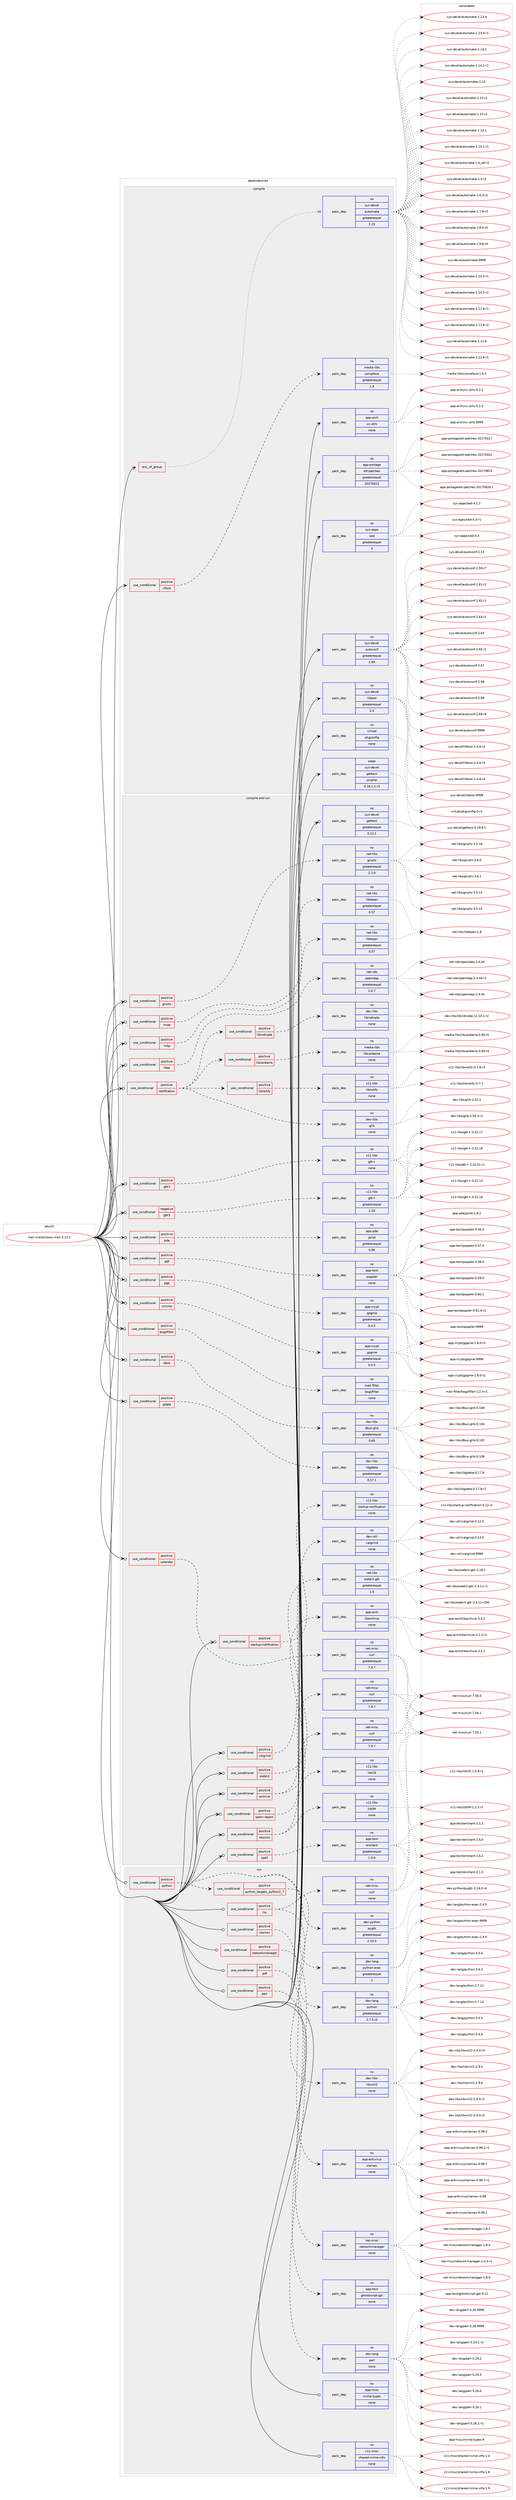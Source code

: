 digraph prolog {

# *************
# Graph options
# *************

newrank=true;
concentrate=true;
compound=true;
graph [rankdir=LR,fontname=Helvetica,fontsize=10,ranksep=1.5];#, ranksep=2.5, nodesep=0.2];
edge  [arrowhead=vee];
node  [fontname=Helvetica,fontsize=10];

# **********
# The ebuild
# **********

subgraph cluster_leftcol {
color=gray;
rank=same;
label=<<i>ebuild</i>>;
id [label="mail-client/claws-mail-3.13.2", color=red, width=4, href="../mail-client/claws-mail-3.13.2.svg"];
}

# ****************
# The dependencies
# ****************

subgraph cluster_midcol {
color=gray;
label=<<i>dependencies</i>>;
subgraph cluster_compile {
fillcolor="#eeeeee";
style=filled;
label=<<i>compile</i>>;
subgraph any4944 {
dependency339725 [label=<<TABLE BORDER="0" CELLBORDER="1" CELLSPACING="0" CELLPADDING="4"><TR><TD CELLPADDING="10">any_of_group</TD></TR></TABLE>>, shape=none, color=red];subgraph pack249891 {
dependency339726 [label=<<TABLE BORDER="0" CELLBORDER="1" CELLSPACING="0" CELLPADDING="4" WIDTH="220"><TR><TD ROWSPAN="6" CELLPADDING="30">pack_dep</TD></TR><TR><TD WIDTH="110">no</TD></TR><TR><TD>sys-devel</TD></TR><TR><TD>automake</TD></TR><TR><TD>greaterequal</TD></TR><TR><TD>1.15</TD></TR></TABLE>>, shape=none, color=blue];
}
dependency339725:e -> dependency339726:w [weight=20,style="dotted",arrowhead="oinv"];
}
id:e -> dependency339725:w [weight=20,style="solid",arrowhead="vee"];
subgraph cond84789 {
dependency339727 [label=<<TABLE BORDER="0" CELLBORDER="1" CELLSPACING="0" CELLPADDING="4"><TR><TD ROWSPAN="3" CELLPADDING="10">use_conditional</TD></TR><TR><TD>positive</TD></TR><TR><TD>xface</TD></TR></TABLE>>, shape=none, color=red];
subgraph pack249892 {
dependency339728 [label=<<TABLE BORDER="0" CELLBORDER="1" CELLSPACING="0" CELLPADDING="4" WIDTH="220"><TR><TD ROWSPAN="6" CELLPADDING="30">pack_dep</TD></TR><TR><TD WIDTH="110">no</TD></TR><TR><TD>media-libs</TD></TR><TR><TD>compface</TD></TR><TR><TD>greaterequal</TD></TR><TR><TD>1.4</TD></TR></TABLE>>, shape=none, color=blue];
}
dependency339727:e -> dependency339728:w [weight=20,style="dashed",arrowhead="vee"];
}
id:e -> dependency339727:w [weight=20,style="solid",arrowhead="vee"];
subgraph pack249893 {
dependency339729 [label=<<TABLE BORDER="0" CELLBORDER="1" CELLSPACING="0" CELLPADDING="4" WIDTH="220"><TR><TD ROWSPAN="6" CELLPADDING="30">pack_dep</TD></TR><TR><TD WIDTH="110">no</TD></TR><TR><TD>app-arch</TD></TR><TR><TD>xz-utils</TD></TR><TR><TD>none</TD></TR><TR><TD></TD></TR></TABLE>>, shape=none, color=blue];
}
id:e -> dependency339729:w [weight=20,style="solid",arrowhead="vee"];
subgraph pack249894 {
dependency339730 [label=<<TABLE BORDER="0" CELLBORDER="1" CELLSPACING="0" CELLPADDING="4" WIDTH="220"><TR><TD ROWSPAN="6" CELLPADDING="30">pack_dep</TD></TR><TR><TD WIDTH="110">no</TD></TR><TR><TD>app-portage</TD></TR><TR><TD>elt-patches</TD></TR><TR><TD>greaterequal</TD></TR><TR><TD>20170422</TD></TR></TABLE>>, shape=none, color=blue];
}
id:e -> dependency339730:w [weight=20,style="solid",arrowhead="vee"];
subgraph pack249895 {
dependency339731 [label=<<TABLE BORDER="0" CELLBORDER="1" CELLSPACING="0" CELLPADDING="4" WIDTH="220"><TR><TD ROWSPAN="6" CELLPADDING="30">pack_dep</TD></TR><TR><TD WIDTH="110">no</TD></TR><TR><TD>sys-apps</TD></TR><TR><TD>sed</TD></TR><TR><TD>greaterequal</TD></TR><TR><TD>4</TD></TR></TABLE>>, shape=none, color=blue];
}
id:e -> dependency339731:w [weight=20,style="solid",arrowhead="vee"];
subgraph pack249896 {
dependency339732 [label=<<TABLE BORDER="0" CELLBORDER="1" CELLSPACING="0" CELLPADDING="4" WIDTH="220"><TR><TD ROWSPAN="6" CELLPADDING="30">pack_dep</TD></TR><TR><TD WIDTH="110">no</TD></TR><TR><TD>sys-devel</TD></TR><TR><TD>autoconf</TD></TR><TR><TD>greaterequal</TD></TR><TR><TD>2.69</TD></TR></TABLE>>, shape=none, color=blue];
}
id:e -> dependency339732:w [weight=20,style="solid",arrowhead="vee"];
subgraph pack249897 {
dependency339733 [label=<<TABLE BORDER="0" CELLBORDER="1" CELLSPACING="0" CELLPADDING="4" WIDTH="220"><TR><TD ROWSPAN="6" CELLPADDING="30">pack_dep</TD></TR><TR><TD WIDTH="110">no</TD></TR><TR><TD>sys-devel</TD></TR><TR><TD>libtool</TD></TR><TR><TD>greaterequal</TD></TR><TR><TD>2.4</TD></TR></TABLE>>, shape=none, color=blue];
}
id:e -> dependency339733:w [weight=20,style="solid",arrowhead="vee"];
subgraph pack249898 {
dependency339734 [label=<<TABLE BORDER="0" CELLBORDER="1" CELLSPACING="0" CELLPADDING="4" WIDTH="220"><TR><TD ROWSPAN="6" CELLPADDING="30">pack_dep</TD></TR><TR><TD WIDTH="110">no</TD></TR><TR><TD>virtual</TD></TR><TR><TD>pkgconfig</TD></TR><TR><TD>none</TD></TR><TR><TD></TD></TR></TABLE>>, shape=none, color=blue];
}
id:e -> dependency339734:w [weight=20,style="solid",arrowhead="vee"];
subgraph pack249899 {
dependency339735 [label=<<TABLE BORDER="0" CELLBORDER="1" CELLSPACING="0" CELLPADDING="4" WIDTH="220"><TR><TD ROWSPAN="6" CELLPADDING="30">pack_dep</TD></TR><TR><TD WIDTH="110">weak</TD></TR><TR><TD>sys-devel</TD></TR><TR><TD>gettext</TD></TR><TR><TD>smaller</TD></TR><TR><TD>0.18.1.1-r3</TD></TR></TABLE>>, shape=none, color=blue];
}
id:e -> dependency339735:w [weight=20,style="solid",arrowhead="vee"];
}
subgraph cluster_compileandrun {
fillcolor="#eeeeee";
style=filled;
label=<<i>compile and run</i>>;
subgraph cond84790 {
dependency339736 [label=<<TABLE BORDER="0" CELLBORDER="1" CELLSPACING="0" CELLPADDING="4"><TR><TD ROWSPAN="3" CELLPADDING="10">use_conditional</TD></TR><TR><TD>negative</TD></TR><TR><TD>gtk3</TD></TR></TABLE>>, shape=none, color=red];
subgraph pack249900 {
dependency339737 [label=<<TABLE BORDER="0" CELLBORDER="1" CELLSPACING="0" CELLPADDING="4" WIDTH="220"><TR><TD ROWSPAN="6" CELLPADDING="30">pack_dep</TD></TR><TR><TD WIDTH="110">no</TD></TR><TR><TD>x11-libs</TD></TR><TR><TD>gtk+</TD></TR><TR><TD>greaterequal</TD></TR><TR><TD>2.20</TD></TR></TABLE>>, shape=none, color=blue];
}
dependency339736:e -> dependency339737:w [weight=20,style="dashed",arrowhead="vee"];
}
id:e -> dependency339736:w [weight=20,style="solid",arrowhead="odotvee"];
subgraph cond84791 {
dependency339738 [label=<<TABLE BORDER="0" CELLBORDER="1" CELLSPACING="0" CELLPADDING="4"><TR><TD ROWSPAN="3" CELLPADDING="10">use_conditional</TD></TR><TR><TD>positive</TD></TR><TR><TD>archive</TD></TR></TABLE>>, shape=none, color=red];
subgraph pack249901 {
dependency339739 [label=<<TABLE BORDER="0" CELLBORDER="1" CELLSPACING="0" CELLPADDING="4" WIDTH="220"><TR><TD ROWSPAN="6" CELLPADDING="30">pack_dep</TD></TR><TR><TD WIDTH="110">no</TD></TR><TR><TD>app-arch</TD></TR><TR><TD>libarchive</TD></TR><TR><TD>none</TD></TR><TR><TD></TD></TR></TABLE>>, shape=none, color=blue];
}
dependency339738:e -> dependency339739:w [weight=20,style="dashed",arrowhead="vee"];
subgraph pack249902 {
dependency339740 [label=<<TABLE BORDER="0" CELLBORDER="1" CELLSPACING="0" CELLPADDING="4" WIDTH="220"><TR><TD ROWSPAN="6" CELLPADDING="30">pack_dep</TD></TR><TR><TD WIDTH="110">no</TD></TR><TR><TD>net-misc</TD></TR><TR><TD>curl</TD></TR><TR><TD>greaterequal</TD></TR><TR><TD>7.9.7</TD></TR></TABLE>>, shape=none, color=blue];
}
dependency339738:e -> dependency339740:w [weight=20,style="dashed",arrowhead="vee"];
}
id:e -> dependency339738:w [weight=20,style="solid",arrowhead="odotvee"];
subgraph cond84792 {
dependency339741 [label=<<TABLE BORDER="0" CELLBORDER="1" CELLSPACING="0" CELLPADDING="4"><TR><TD ROWSPAN="3" CELLPADDING="10">use_conditional</TD></TR><TR><TD>positive</TD></TR><TR><TD>bogofilter</TD></TR></TABLE>>, shape=none, color=red];
subgraph pack249903 {
dependency339742 [label=<<TABLE BORDER="0" CELLBORDER="1" CELLSPACING="0" CELLPADDING="4" WIDTH="220"><TR><TD ROWSPAN="6" CELLPADDING="30">pack_dep</TD></TR><TR><TD WIDTH="110">no</TD></TR><TR><TD>mail-filter</TD></TR><TR><TD>bogofilter</TD></TR><TR><TD>none</TD></TR><TR><TD></TD></TR></TABLE>>, shape=none, color=blue];
}
dependency339741:e -> dependency339742:w [weight=20,style="dashed",arrowhead="vee"];
}
id:e -> dependency339741:w [weight=20,style="solid",arrowhead="odotvee"];
subgraph cond84793 {
dependency339743 [label=<<TABLE BORDER="0" CELLBORDER="1" CELLSPACING="0" CELLPADDING="4"><TR><TD ROWSPAN="3" CELLPADDING="10">use_conditional</TD></TR><TR><TD>positive</TD></TR><TR><TD>calendar</TD></TR></TABLE>>, shape=none, color=red];
subgraph pack249904 {
dependency339744 [label=<<TABLE BORDER="0" CELLBORDER="1" CELLSPACING="0" CELLPADDING="4" WIDTH="220"><TR><TD ROWSPAN="6" CELLPADDING="30">pack_dep</TD></TR><TR><TD WIDTH="110">no</TD></TR><TR><TD>net-misc</TD></TR><TR><TD>curl</TD></TR><TR><TD>greaterequal</TD></TR><TR><TD>7.9.7</TD></TR></TABLE>>, shape=none, color=blue];
}
dependency339743:e -> dependency339744:w [weight=20,style="dashed",arrowhead="vee"];
}
id:e -> dependency339743:w [weight=20,style="solid",arrowhead="odotvee"];
subgraph cond84794 {
dependency339745 [label=<<TABLE BORDER="0" CELLBORDER="1" CELLSPACING="0" CELLPADDING="4"><TR><TD ROWSPAN="3" CELLPADDING="10">use_conditional</TD></TR><TR><TD>positive</TD></TR><TR><TD>dbus</TD></TR></TABLE>>, shape=none, color=red];
subgraph pack249905 {
dependency339746 [label=<<TABLE BORDER="0" CELLBORDER="1" CELLSPACING="0" CELLPADDING="4" WIDTH="220"><TR><TD ROWSPAN="6" CELLPADDING="30">pack_dep</TD></TR><TR><TD WIDTH="110">no</TD></TR><TR><TD>dev-libs</TD></TR><TR><TD>dbus-glib</TD></TR><TR><TD>greaterequal</TD></TR><TR><TD>0.60</TD></TR></TABLE>>, shape=none, color=blue];
}
dependency339745:e -> dependency339746:w [weight=20,style="dashed",arrowhead="vee"];
}
id:e -> dependency339745:w [weight=20,style="solid",arrowhead="odotvee"];
subgraph cond84795 {
dependency339747 [label=<<TABLE BORDER="0" CELLBORDER="1" CELLSPACING="0" CELLPADDING="4"><TR><TD ROWSPAN="3" CELLPADDING="10">use_conditional</TD></TR><TR><TD>positive</TD></TR><TR><TD>gdata</TD></TR></TABLE>>, shape=none, color=red];
subgraph pack249906 {
dependency339748 [label=<<TABLE BORDER="0" CELLBORDER="1" CELLSPACING="0" CELLPADDING="4" WIDTH="220"><TR><TD ROWSPAN="6" CELLPADDING="30">pack_dep</TD></TR><TR><TD WIDTH="110">no</TD></TR><TR><TD>dev-libs</TD></TR><TR><TD>libgdata</TD></TR><TR><TD>greaterequal</TD></TR><TR><TD>0.17.1</TD></TR></TABLE>>, shape=none, color=blue];
}
dependency339747:e -> dependency339748:w [weight=20,style="dashed",arrowhead="vee"];
}
id:e -> dependency339747:w [weight=20,style="solid",arrowhead="odotvee"];
subgraph cond84796 {
dependency339749 [label=<<TABLE BORDER="0" CELLBORDER="1" CELLSPACING="0" CELLPADDING="4"><TR><TD ROWSPAN="3" CELLPADDING="10">use_conditional</TD></TR><TR><TD>positive</TD></TR><TR><TD>gnutls</TD></TR></TABLE>>, shape=none, color=red];
subgraph pack249907 {
dependency339750 [label=<<TABLE BORDER="0" CELLBORDER="1" CELLSPACING="0" CELLPADDING="4" WIDTH="220"><TR><TD ROWSPAN="6" CELLPADDING="30">pack_dep</TD></TR><TR><TD WIDTH="110">no</TD></TR><TR><TD>net-libs</TD></TR><TR><TD>gnutls</TD></TR><TR><TD>greaterequal</TD></TR><TR><TD>2.2.0</TD></TR></TABLE>>, shape=none, color=blue];
}
dependency339749:e -> dependency339750:w [weight=20,style="dashed",arrowhead="vee"];
}
id:e -> dependency339749:w [weight=20,style="solid",arrowhead="odotvee"];
subgraph cond84797 {
dependency339751 [label=<<TABLE BORDER="0" CELLBORDER="1" CELLSPACING="0" CELLPADDING="4"><TR><TD ROWSPAN="3" CELLPADDING="10">use_conditional</TD></TR><TR><TD>positive</TD></TR><TR><TD>gtk3</TD></TR></TABLE>>, shape=none, color=red];
subgraph pack249908 {
dependency339752 [label=<<TABLE BORDER="0" CELLBORDER="1" CELLSPACING="0" CELLPADDING="4" WIDTH="220"><TR><TD ROWSPAN="6" CELLPADDING="30">pack_dep</TD></TR><TR><TD WIDTH="110">no</TD></TR><TR><TD>x11-libs</TD></TR><TR><TD>gtk+</TD></TR><TR><TD>none</TD></TR><TR><TD></TD></TR></TABLE>>, shape=none, color=blue];
}
dependency339751:e -> dependency339752:w [weight=20,style="dashed",arrowhead="vee"];
}
id:e -> dependency339751:w [weight=20,style="solid",arrowhead="odotvee"];
subgraph cond84798 {
dependency339753 [label=<<TABLE BORDER="0" CELLBORDER="1" CELLSPACING="0" CELLPADDING="4"><TR><TD ROWSPAN="3" CELLPADDING="10">use_conditional</TD></TR><TR><TD>positive</TD></TR><TR><TD>imap</TD></TR></TABLE>>, shape=none, color=red];
subgraph pack249909 {
dependency339754 [label=<<TABLE BORDER="0" CELLBORDER="1" CELLSPACING="0" CELLPADDING="4" WIDTH="220"><TR><TD ROWSPAN="6" CELLPADDING="30">pack_dep</TD></TR><TR><TD WIDTH="110">no</TD></TR><TR><TD>net-libs</TD></TR><TR><TD>libetpan</TD></TR><TR><TD>greaterequal</TD></TR><TR><TD>0.57</TD></TR></TABLE>>, shape=none, color=blue];
}
dependency339753:e -> dependency339754:w [weight=20,style="dashed",arrowhead="vee"];
}
id:e -> dependency339753:w [weight=20,style="solid",arrowhead="odotvee"];
subgraph cond84799 {
dependency339755 [label=<<TABLE BORDER="0" CELLBORDER="1" CELLSPACING="0" CELLPADDING="4"><TR><TD ROWSPAN="3" CELLPADDING="10">use_conditional</TD></TR><TR><TD>positive</TD></TR><TR><TD>ldap</TD></TR></TABLE>>, shape=none, color=red];
subgraph pack249910 {
dependency339756 [label=<<TABLE BORDER="0" CELLBORDER="1" CELLSPACING="0" CELLPADDING="4" WIDTH="220"><TR><TD ROWSPAN="6" CELLPADDING="30">pack_dep</TD></TR><TR><TD WIDTH="110">no</TD></TR><TR><TD>net-nds</TD></TR><TR><TD>openldap</TD></TR><TR><TD>greaterequal</TD></TR><TR><TD>2.0.7</TD></TR></TABLE>>, shape=none, color=blue];
}
dependency339755:e -> dependency339756:w [weight=20,style="dashed",arrowhead="vee"];
}
id:e -> dependency339755:w [weight=20,style="solid",arrowhead="odotvee"];
subgraph cond84800 {
dependency339757 [label=<<TABLE BORDER="0" CELLBORDER="1" CELLSPACING="0" CELLPADDING="4"><TR><TD ROWSPAN="3" CELLPADDING="10">use_conditional</TD></TR><TR><TD>positive</TD></TR><TR><TD>nntp</TD></TR></TABLE>>, shape=none, color=red];
subgraph pack249911 {
dependency339758 [label=<<TABLE BORDER="0" CELLBORDER="1" CELLSPACING="0" CELLPADDING="4" WIDTH="220"><TR><TD ROWSPAN="6" CELLPADDING="30">pack_dep</TD></TR><TR><TD WIDTH="110">no</TD></TR><TR><TD>net-libs</TD></TR><TR><TD>libetpan</TD></TR><TR><TD>greaterequal</TD></TR><TR><TD>0.57</TD></TR></TABLE>>, shape=none, color=blue];
}
dependency339757:e -> dependency339758:w [weight=20,style="dashed",arrowhead="vee"];
}
id:e -> dependency339757:w [weight=20,style="solid",arrowhead="odotvee"];
subgraph cond84801 {
dependency339759 [label=<<TABLE BORDER="0" CELLBORDER="1" CELLSPACING="0" CELLPADDING="4"><TR><TD ROWSPAN="3" CELLPADDING="10">use_conditional</TD></TR><TR><TD>positive</TD></TR><TR><TD>notification</TD></TR></TABLE>>, shape=none, color=red];
subgraph cond84802 {
dependency339760 [label=<<TABLE BORDER="0" CELLBORDER="1" CELLSPACING="0" CELLPADDING="4"><TR><TD ROWSPAN="3" CELLPADDING="10">use_conditional</TD></TR><TR><TD>positive</TD></TR><TR><TD>libnotify</TD></TR></TABLE>>, shape=none, color=red];
subgraph pack249912 {
dependency339761 [label=<<TABLE BORDER="0" CELLBORDER="1" CELLSPACING="0" CELLPADDING="4" WIDTH="220"><TR><TD ROWSPAN="6" CELLPADDING="30">pack_dep</TD></TR><TR><TD WIDTH="110">no</TD></TR><TR><TD>x11-libs</TD></TR><TR><TD>libnotify</TD></TR><TR><TD>none</TD></TR><TR><TD></TD></TR></TABLE>>, shape=none, color=blue];
}
dependency339760:e -> dependency339761:w [weight=20,style="dashed",arrowhead="vee"];
}
dependency339759:e -> dependency339760:w [weight=20,style="dashed",arrowhead="vee"];
subgraph cond84803 {
dependency339762 [label=<<TABLE BORDER="0" CELLBORDER="1" CELLSPACING="0" CELLPADDING="4"><TR><TD ROWSPAN="3" CELLPADDING="10">use_conditional</TD></TR><TR><TD>positive</TD></TR><TR><TD>libcanberra</TD></TR></TABLE>>, shape=none, color=red];
subgraph pack249913 {
dependency339763 [label=<<TABLE BORDER="0" CELLBORDER="1" CELLSPACING="0" CELLPADDING="4" WIDTH="220"><TR><TD ROWSPAN="6" CELLPADDING="30">pack_dep</TD></TR><TR><TD WIDTH="110">no</TD></TR><TR><TD>media-libs</TD></TR><TR><TD>libcanberra</TD></TR><TR><TD>none</TD></TR><TR><TD></TD></TR></TABLE>>, shape=none, color=blue];
}
dependency339762:e -> dependency339763:w [weight=20,style="dashed",arrowhead="vee"];
}
dependency339759:e -> dependency339762:w [weight=20,style="dashed",arrowhead="vee"];
subgraph cond84804 {
dependency339764 [label=<<TABLE BORDER="0" CELLBORDER="1" CELLSPACING="0" CELLPADDING="4"><TR><TD ROWSPAN="3" CELLPADDING="10">use_conditional</TD></TR><TR><TD>positive</TD></TR><TR><TD>libindicate</TD></TR></TABLE>>, shape=none, color=red];
subgraph pack249914 {
dependency339765 [label=<<TABLE BORDER="0" CELLBORDER="1" CELLSPACING="0" CELLPADDING="4" WIDTH="220"><TR><TD ROWSPAN="6" CELLPADDING="30">pack_dep</TD></TR><TR><TD WIDTH="110">no</TD></TR><TR><TD>dev-libs</TD></TR><TR><TD>libindicate</TD></TR><TR><TD>none</TD></TR><TR><TD></TD></TR></TABLE>>, shape=none, color=blue];
}
dependency339764:e -> dependency339765:w [weight=20,style="dashed",arrowhead="vee"];
}
dependency339759:e -> dependency339764:w [weight=20,style="dashed",arrowhead="vee"];
subgraph pack249915 {
dependency339766 [label=<<TABLE BORDER="0" CELLBORDER="1" CELLSPACING="0" CELLPADDING="4" WIDTH="220"><TR><TD ROWSPAN="6" CELLPADDING="30">pack_dep</TD></TR><TR><TD WIDTH="110">no</TD></TR><TR><TD>dev-libs</TD></TR><TR><TD>glib</TD></TR><TR><TD>none</TD></TR><TR><TD></TD></TR></TABLE>>, shape=none, color=blue];
}
dependency339759:e -> dependency339766:w [weight=20,style="dashed",arrowhead="vee"];
}
id:e -> dependency339759:w [weight=20,style="solid",arrowhead="odotvee"];
subgraph cond84805 {
dependency339767 [label=<<TABLE BORDER="0" CELLBORDER="1" CELLSPACING="0" CELLPADDING="4"><TR><TD ROWSPAN="3" CELLPADDING="10">use_conditional</TD></TR><TR><TD>positive</TD></TR><TR><TD>pda</TD></TR></TABLE>>, shape=none, color=red];
subgraph pack249916 {
dependency339768 [label=<<TABLE BORDER="0" CELLBORDER="1" CELLSPACING="0" CELLPADDING="4" WIDTH="220"><TR><TD ROWSPAN="6" CELLPADDING="30">pack_dep</TD></TR><TR><TD WIDTH="110">no</TD></TR><TR><TD>app-pda</TD></TR><TR><TD>jpilot</TD></TR><TR><TD>greaterequal</TD></TR><TR><TD>0.99</TD></TR></TABLE>>, shape=none, color=blue];
}
dependency339767:e -> dependency339768:w [weight=20,style="dashed",arrowhead="vee"];
}
id:e -> dependency339767:w [weight=20,style="solid",arrowhead="odotvee"];
subgraph cond84806 {
dependency339769 [label=<<TABLE BORDER="0" CELLBORDER="1" CELLSPACING="0" CELLPADDING="4"><TR><TD ROWSPAN="3" CELLPADDING="10">use_conditional</TD></TR><TR><TD>positive</TD></TR><TR><TD>pdf</TD></TR></TABLE>>, shape=none, color=red];
subgraph pack249917 {
dependency339770 [label=<<TABLE BORDER="0" CELLBORDER="1" CELLSPACING="0" CELLPADDING="4" WIDTH="220"><TR><TD ROWSPAN="6" CELLPADDING="30">pack_dep</TD></TR><TR><TD WIDTH="110">no</TD></TR><TR><TD>app-text</TD></TR><TR><TD>poppler</TD></TR><TR><TD>none</TD></TR><TR><TD></TD></TR></TABLE>>, shape=none, color=blue];
}
dependency339769:e -> dependency339770:w [weight=20,style="dashed",arrowhead="vee"];
}
id:e -> dependency339769:w [weight=20,style="solid",arrowhead="odotvee"];
subgraph cond84807 {
dependency339771 [label=<<TABLE BORDER="0" CELLBORDER="1" CELLSPACING="0" CELLPADDING="4"><TR><TD ROWSPAN="3" CELLPADDING="10">use_conditional</TD></TR><TR><TD>positive</TD></TR><TR><TD>pgp</TD></TR></TABLE>>, shape=none, color=red];
subgraph pack249918 {
dependency339772 [label=<<TABLE BORDER="0" CELLBORDER="1" CELLSPACING="0" CELLPADDING="4" WIDTH="220"><TR><TD ROWSPAN="6" CELLPADDING="30">pack_dep</TD></TR><TR><TD WIDTH="110">no</TD></TR><TR><TD>app-crypt</TD></TR><TR><TD>gpgme</TD></TR><TR><TD>greaterequal</TD></TR><TR><TD>0.4.5</TD></TR></TABLE>>, shape=none, color=blue];
}
dependency339771:e -> dependency339772:w [weight=20,style="dashed",arrowhead="vee"];
}
id:e -> dependency339771:w [weight=20,style="solid",arrowhead="odotvee"];
subgraph cond84808 {
dependency339773 [label=<<TABLE BORDER="0" CELLBORDER="1" CELLSPACING="0" CELLPADDING="4"><TR><TD ROWSPAN="3" CELLPADDING="10">use_conditional</TD></TR><TR><TD>positive</TD></TR><TR><TD>session</TD></TR></TABLE>>, shape=none, color=red];
subgraph pack249919 {
dependency339774 [label=<<TABLE BORDER="0" CELLBORDER="1" CELLSPACING="0" CELLPADDING="4" WIDTH="220"><TR><TD ROWSPAN="6" CELLPADDING="30">pack_dep</TD></TR><TR><TD WIDTH="110">no</TD></TR><TR><TD>x11-libs</TD></TR><TR><TD>libSM</TD></TR><TR><TD>none</TD></TR><TR><TD></TD></TR></TABLE>>, shape=none, color=blue];
}
dependency339773:e -> dependency339774:w [weight=20,style="dashed",arrowhead="vee"];
subgraph pack249920 {
dependency339775 [label=<<TABLE BORDER="0" CELLBORDER="1" CELLSPACING="0" CELLPADDING="4" WIDTH="220"><TR><TD ROWSPAN="6" CELLPADDING="30">pack_dep</TD></TR><TR><TD WIDTH="110">no</TD></TR><TR><TD>x11-libs</TD></TR><TR><TD>libICE</TD></TR><TR><TD>none</TD></TR><TR><TD></TD></TR></TABLE>>, shape=none, color=blue];
}
dependency339773:e -> dependency339775:w [weight=20,style="dashed",arrowhead="vee"];
}
id:e -> dependency339773:w [weight=20,style="solid",arrowhead="odotvee"];
subgraph cond84809 {
dependency339776 [label=<<TABLE BORDER="0" CELLBORDER="1" CELLSPACING="0" CELLPADDING="4"><TR><TD ROWSPAN="3" CELLPADDING="10">use_conditional</TD></TR><TR><TD>positive</TD></TR><TR><TD>smime</TD></TR></TABLE>>, shape=none, color=red];
subgraph pack249921 {
dependency339777 [label=<<TABLE BORDER="0" CELLBORDER="1" CELLSPACING="0" CELLPADDING="4" WIDTH="220"><TR><TD ROWSPAN="6" CELLPADDING="30">pack_dep</TD></TR><TR><TD WIDTH="110">no</TD></TR><TR><TD>app-crypt</TD></TR><TR><TD>gpgme</TD></TR><TR><TD>greaterequal</TD></TR><TR><TD>0.4.5</TD></TR></TABLE>>, shape=none, color=blue];
}
dependency339776:e -> dependency339777:w [weight=20,style="dashed",arrowhead="vee"];
}
id:e -> dependency339776:w [weight=20,style="solid",arrowhead="odotvee"];
subgraph cond84810 {
dependency339778 [label=<<TABLE BORDER="0" CELLBORDER="1" CELLSPACING="0" CELLPADDING="4"><TR><TD ROWSPAN="3" CELLPADDING="10">use_conditional</TD></TR><TR><TD>positive</TD></TR><TR><TD>spam-report</TD></TR></TABLE>>, shape=none, color=red];
subgraph pack249922 {
dependency339779 [label=<<TABLE BORDER="0" CELLBORDER="1" CELLSPACING="0" CELLPADDING="4" WIDTH="220"><TR><TD ROWSPAN="6" CELLPADDING="30">pack_dep</TD></TR><TR><TD WIDTH="110">no</TD></TR><TR><TD>net-misc</TD></TR><TR><TD>curl</TD></TR><TR><TD>greaterequal</TD></TR><TR><TD>7.9.7</TD></TR></TABLE>>, shape=none, color=blue];
}
dependency339778:e -> dependency339779:w [weight=20,style="dashed",arrowhead="vee"];
}
id:e -> dependency339778:w [weight=20,style="solid",arrowhead="odotvee"];
subgraph cond84811 {
dependency339780 [label=<<TABLE BORDER="0" CELLBORDER="1" CELLSPACING="0" CELLPADDING="4"><TR><TD ROWSPAN="3" CELLPADDING="10">use_conditional</TD></TR><TR><TD>positive</TD></TR><TR><TD>spell</TD></TR></TABLE>>, shape=none, color=red];
subgraph pack249923 {
dependency339781 [label=<<TABLE BORDER="0" CELLBORDER="1" CELLSPACING="0" CELLPADDING="4" WIDTH="220"><TR><TD ROWSPAN="6" CELLPADDING="30">pack_dep</TD></TR><TR><TD WIDTH="110">no</TD></TR><TR><TD>app-text</TD></TR><TR><TD>enchant</TD></TR><TR><TD>greaterequal</TD></TR><TR><TD>1.0.0</TD></TR></TABLE>>, shape=none, color=blue];
}
dependency339780:e -> dependency339781:w [weight=20,style="dashed",arrowhead="vee"];
}
id:e -> dependency339780:w [weight=20,style="solid",arrowhead="odotvee"];
subgraph cond84812 {
dependency339782 [label=<<TABLE BORDER="0" CELLBORDER="1" CELLSPACING="0" CELLPADDING="4"><TR><TD ROWSPAN="3" CELLPADDING="10">use_conditional</TD></TR><TR><TD>positive</TD></TR><TR><TD>startup-notification</TD></TR></TABLE>>, shape=none, color=red];
subgraph pack249924 {
dependency339783 [label=<<TABLE BORDER="0" CELLBORDER="1" CELLSPACING="0" CELLPADDING="4" WIDTH="220"><TR><TD ROWSPAN="6" CELLPADDING="30">pack_dep</TD></TR><TR><TD WIDTH="110">no</TD></TR><TR><TD>x11-libs</TD></TR><TR><TD>startup-notification</TD></TR><TR><TD>none</TD></TR><TR><TD></TD></TR></TABLE>>, shape=none, color=blue];
}
dependency339782:e -> dependency339783:w [weight=20,style="dashed",arrowhead="vee"];
}
id:e -> dependency339782:w [weight=20,style="solid",arrowhead="odotvee"];
subgraph cond84813 {
dependency339784 [label=<<TABLE BORDER="0" CELLBORDER="1" CELLSPACING="0" CELLPADDING="4"><TR><TD ROWSPAN="3" CELLPADDING="10">use_conditional</TD></TR><TR><TD>positive</TD></TR><TR><TD>valgrind</TD></TR></TABLE>>, shape=none, color=red];
subgraph pack249925 {
dependency339785 [label=<<TABLE BORDER="0" CELLBORDER="1" CELLSPACING="0" CELLPADDING="4" WIDTH="220"><TR><TD ROWSPAN="6" CELLPADDING="30">pack_dep</TD></TR><TR><TD WIDTH="110">no</TD></TR><TR><TD>dev-util</TD></TR><TR><TD>valgrind</TD></TR><TR><TD>none</TD></TR><TR><TD></TD></TR></TABLE>>, shape=none, color=blue];
}
dependency339784:e -> dependency339785:w [weight=20,style="dashed",arrowhead="vee"];
}
id:e -> dependency339784:w [weight=20,style="solid",arrowhead="odotvee"];
subgraph cond84814 {
dependency339786 [label=<<TABLE BORDER="0" CELLBORDER="1" CELLSPACING="0" CELLPADDING="4"><TR><TD ROWSPAN="3" CELLPADDING="10">use_conditional</TD></TR><TR><TD>positive</TD></TR><TR><TD>webkit</TD></TR></TABLE>>, shape=none, color=red];
subgraph pack249926 {
dependency339787 [label=<<TABLE BORDER="0" CELLBORDER="1" CELLSPACING="0" CELLPADDING="4" WIDTH="220"><TR><TD ROWSPAN="6" CELLPADDING="30">pack_dep</TD></TR><TR><TD WIDTH="110">no</TD></TR><TR><TD>net-libs</TD></TR><TR><TD>webkit-gtk</TD></TR><TR><TD>greaterequal</TD></TR><TR><TD>1.0</TD></TR></TABLE>>, shape=none, color=blue];
}
dependency339786:e -> dependency339787:w [weight=20,style="dashed",arrowhead="vee"];
}
id:e -> dependency339786:w [weight=20,style="solid",arrowhead="odotvee"];
subgraph pack249927 {
dependency339788 [label=<<TABLE BORDER="0" CELLBORDER="1" CELLSPACING="0" CELLPADDING="4" WIDTH="220"><TR><TD ROWSPAN="6" CELLPADDING="30">pack_dep</TD></TR><TR><TD WIDTH="110">no</TD></TR><TR><TD>sys-devel</TD></TR><TR><TD>gettext</TD></TR><TR><TD>greaterequal</TD></TR><TR><TD>0.12.1</TD></TR></TABLE>>, shape=none, color=blue];
}
id:e -> dependency339788:w [weight=20,style="solid",arrowhead="odotvee"];
}
subgraph cluster_run {
fillcolor="#eeeeee";
style=filled;
label=<<i>run</i>>;
subgraph cond84815 {
dependency339789 [label=<<TABLE BORDER="0" CELLBORDER="1" CELLSPACING="0" CELLPADDING="4"><TR><TD ROWSPAN="3" CELLPADDING="10">use_conditional</TD></TR><TR><TD>positive</TD></TR><TR><TD>clamav</TD></TR></TABLE>>, shape=none, color=red];
subgraph pack249928 {
dependency339790 [label=<<TABLE BORDER="0" CELLBORDER="1" CELLSPACING="0" CELLPADDING="4" WIDTH="220"><TR><TD ROWSPAN="6" CELLPADDING="30">pack_dep</TD></TR><TR><TD WIDTH="110">no</TD></TR><TR><TD>app-antivirus</TD></TR><TR><TD>clamav</TD></TR><TR><TD>none</TD></TR><TR><TD></TD></TR></TABLE>>, shape=none, color=blue];
}
dependency339789:e -> dependency339790:w [weight=20,style="dashed",arrowhead="vee"];
}
id:e -> dependency339789:w [weight=20,style="solid",arrowhead="odot"];
subgraph cond84816 {
dependency339791 [label=<<TABLE BORDER="0" CELLBORDER="1" CELLSPACING="0" CELLPADDING="4"><TR><TD ROWSPAN="3" CELLPADDING="10">use_conditional</TD></TR><TR><TD>positive</TD></TR><TR><TD>networkmanager</TD></TR></TABLE>>, shape=none, color=red];
subgraph pack249929 {
dependency339792 [label=<<TABLE BORDER="0" CELLBORDER="1" CELLSPACING="0" CELLPADDING="4" WIDTH="220"><TR><TD ROWSPAN="6" CELLPADDING="30">pack_dep</TD></TR><TR><TD WIDTH="110">no</TD></TR><TR><TD>net-misc</TD></TR><TR><TD>networkmanager</TD></TR><TR><TD>none</TD></TR><TR><TD></TD></TR></TABLE>>, shape=none, color=blue];
}
dependency339791:e -> dependency339792:w [weight=20,style="dashed",arrowhead="vee"];
}
id:e -> dependency339791:w [weight=20,style="solid",arrowhead="odot"];
subgraph cond84817 {
dependency339793 [label=<<TABLE BORDER="0" CELLBORDER="1" CELLSPACING="0" CELLPADDING="4"><TR><TD ROWSPAN="3" CELLPADDING="10">use_conditional</TD></TR><TR><TD>positive</TD></TR><TR><TD>pdf</TD></TR></TABLE>>, shape=none, color=red];
subgraph pack249930 {
dependency339794 [label=<<TABLE BORDER="0" CELLBORDER="1" CELLSPACING="0" CELLPADDING="4" WIDTH="220"><TR><TD ROWSPAN="6" CELLPADDING="30">pack_dep</TD></TR><TR><TD WIDTH="110">no</TD></TR><TR><TD>app-text</TD></TR><TR><TD>ghostscript-gpl</TD></TR><TR><TD>none</TD></TR><TR><TD></TD></TR></TABLE>>, shape=none, color=blue];
}
dependency339793:e -> dependency339794:w [weight=20,style="dashed",arrowhead="vee"];
}
id:e -> dependency339793:w [weight=20,style="solid",arrowhead="odot"];
subgraph cond84818 {
dependency339795 [label=<<TABLE BORDER="0" CELLBORDER="1" CELLSPACING="0" CELLPADDING="4"><TR><TD ROWSPAN="3" CELLPADDING="10">use_conditional</TD></TR><TR><TD>positive</TD></TR><TR><TD>perl</TD></TR></TABLE>>, shape=none, color=red];
subgraph pack249931 {
dependency339796 [label=<<TABLE BORDER="0" CELLBORDER="1" CELLSPACING="0" CELLPADDING="4" WIDTH="220"><TR><TD ROWSPAN="6" CELLPADDING="30">pack_dep</TD></TR><TR><TD WIDTH="110">no</TD></TR><TR><TD>dev-lang</TD></TR><TR><TD>perl</TD></TR><TR><TD>none</TD></TR><TR><TD></TD></TR></TABLE>>, shape=none, color=blue];
}
dependency339795:e -> dependency339796:w [weight=20,style="dashed",arrowhead="vee"];
}
id:e -> dependency339795:w [weight=20,style="solid",arrowhead="odot"];
subgraph cond84819 {
dependency339797 [label=<<TABLE BORDER="0" CELLBORDER="1" CELLSPACING="0" CELLPADDING="4"><TR><TD ROWSPAN="3" CELLPADDING="10">use_conditional</TD></TR><TR><TD>positive</TD></TR><TR><TD>python</TD></TR></TABLE>>, shape=none, color=red];
subgraph cond84820 {
dependency339798 [label=<<TABLE BORDER="0" CELLBORDER="1" CELLSPACING="0" CELLPADDING="4"><TR><TD ROWSPAN="3" CELLPADDING="10">use_conditional</TD></TR><TR><TD>positive</TD></TR><TR><TD>python_targets_python2_7</TD></TR></TABLE>>, shape=none, color=red];
subgraph pack249932 {
dependency339799 [label=<<TABLE BORDER="0" CELLBORDER="1" CELLSPACING="0" CELLPADDING="4" WIDTH="220"><TR><TD ROWSPAN="6" CELLPADDING="30">pack_dep</TD></TR><TR><TD WIDTH="110">no</TD></TR><TR><TD>dev-lang</TD></TR><TR><TD>python</TD></TR><TR><TD>greaterequal</TD></TR><TR><TD>2.7.5-r2</TD></TR></TABLE>>, shape=none, color=blue];
}
dependency339798:e -> dependency339799:w [weight=20,style="dashed",arrowhead="vee"];
}
dependency339797:e -> dependency339798:w [weight=20,style="dashed",arrowhead="vee"];
subgraph pack249933 {
dependency339800 [label=<<TABLE BORDER="0" CELLBORDER="1" CELLSPACING="0" CELLPADDING="4" WIDTH="220"><TR><TD ROWSPAN="6" CELLPADDING="30">pack_dep</TD></TR><TR><TD WIDTH="110">no</TD></TR><TR><TD>dev-lang</TD></TR><TR><TD>python-exec</TD></TR><TR><TD>greaterequal</TD></TR><TR><TD>2</TD></TR></TABLE>>, shape=none, color=blue];
}
dependency339797:e -> dependency339800:w [weight=20,style="dashed",arrowhead="vee"];
subgraph pack249934 {
dependency339801 [label=<<TABLE BORDER="0" CELLBORDER="1" CELLSPACING="0" CELLPADDING="4" WIDTH="220"><TR><TD ROWSPAN="6" CELLPADDING="30">pack_dep</TD></TR><TR><TD WIDTH="110">no</TD></TR><TR><TD>dev-python</TD></TR><TR><TD>pygtk</TD></TR><TR><TD>greaterequal</TD></TR><TR><TD>2.10.3</TD></TR></TABLE>>, shape=none, color=blue];
}
dependency339797:e -> dependency339801:w [weight=20,style="dashed",arrowhead="vee"];
}
id:e -> dependency339797:w [weight=20,style="solid",arrowhead="odot"];
subgraph cond84821 {
dependency339802 [label=<<TABLE BORDER="0" CELLBORDER="1" CELLSPACING="0" CELLPADDING="4"><TR><TD ROWSPAN="3" CELLPADDING="10">use_conditional</TD></TR><TR><TD>positive</TD></TR><TR><TD>rss</TD></TR></TABLE>>, shape=none, color=red];
subgraph pack249935 {
dependency339803 [label=<<TABLE BORDER="0" CELLBORDER="1" CELLSPACING="0" CELLPADDING="4" WIDTH="220"><TR><TD ROWSPAN="6" CELLPADDING="30">pack_dep</TD></TR><TR><TD WIDTH="110">no</TD></TR><TR><TD>net-misc</TD></TR><TR><TD>curl</TD></TR><TR><TD>none</TD></TR><TR><TD></TD></TR></TABLE>>, shape=none, color=blue];
}
dependency339802:e -> dependency339803:w [weight=20,style="dashed",arrowhead="vee"];
subgraph pack249936 {
dependency339804 [label=<<TABLE BORDER="0" CELLBORDER="1" CELLSPACING="0" CELLPADDING="4" WIDTH="220"><TR><TD ROWSPAN="6" CELLPADDING="30">pack_dep</TD></TR><TR><TD WIDTH="110">no</TD></TR><TR><TD>dev-libs</TD></TR><TR><TD>libxml2</TD></TR><TR><TD>none</TD></TR><TR><TD></TD></TR></TABLE>>, shape=none, color=blue];
}
dependency339802:e -> dependency339804:w [weight=20,style="dashed",arrowhead="vee"];
}
id:e -> dependency339802:w [weight=20,style="solid",arrowhead="odot"];
subgraph pack249937 {
dependency339805 [label=<<TABLE BORDER="0" CELLBORDER="1" CELLSPACING="0" CELLPADDING="4" WIDTH="220"><TR><TD ROWSPAN="6" CELLPADDING="30">pack_dep</TD></TR><TR><TD WIDTH="110">no</TD></TR><TR><TD>app-misc</TD></TR><TR><TD>mime-types</TD></TR><TR><TD>none</TD></TR><TR><TD></TD></TR></TABLE>>, shape=none, color=blue];
}
id:e -> dependency339805:w [weight=20,style="solid",arrowhead="odot"];
subgraph pack249938 {
dependency339806 [label=<<TABLE BORDER="0" CELLBORDER="1" CELLSPACING="0" CELLPADDING="4" WIDTH="220"><TR><TD ROWSPAN="6" CELLPADDING="30">pack_dep</TD></TR><TR><TD WIDTH="110">no</TD></TR><TR><TD>x11-misc</TD></TR><TR><TD>shared-mime-info</TD></TR><TR><TD>none</TD></TR><TR><TD></TD></TR></TABLE>>, shape=none, color=blue];
}
id:e -> dependency339806:w [weight=20,style="solid",arrowhead="odot"];
}
}

# **************
# The candidates
# **************

subgraph cluster_choices {
rank=same;
color=gray;
label=<<i>candidates</i>>;

subgraph choice249891 {
color=black;
nodesep=1;
choice11512111545100101118101108479711711611110997107101454946494846514511449 [label="sys-devel/automake-1.10.3-r1", color=red, width=4,href="../sys-devel/automake-1.10.3-r1.svg"];
choice11512111545100101118101108479711711611110997107101454946494846514511450 [label="sys-devel/automake-1.10.3-r2", color=red, width=4,href="../sys-devel/automake-1.10.3-r2.svg"];
choice11512111545100101118101108479711711611110997107101454946494946544511449 [label="sys-devel/automake-1.11.6-r1", color=red, width=4,href="../sys-devel/automake-1.11.6-r1.svg"];
choice11512111545100101118101108479711711611110997107101454946494946544511450 [label="sys-devel/automake-1.11.6-r2", color=red, width=4,href="../sys-devel/automake-1.11.6-r2.svg"];
choice1151211154510010111810110847971171161111099710710145494649504654 [label="sys-devel/automake-1.12.6", color=red, width=4,href="../sys-devel/automake-1.12.6.svg"];
choice11512111545100101118101108479711711611110997107101454946495046544511449 [label="sys-devel/automake-1.12.6-r1", color=red, width=4,href="../sys-devel/automake-1.12.6-r1.svg"];
choice1151211154510010111810110847971171161111099710710145494649514652 [label="sys-devel/automake-1.13.4", color=red, width=4,href="../sys-devel/automake-1.13.4.svg"];
choice11512111545100101118101108479711711611110997107101454946495146524511449 [label="sys-devel/automake-1.13.4-r1", color=red, width=4,href="../sys-devel/automake-1.13.4-r1.svg"];
choice1151211154510010111810110847971171161111099710710145494649524649 [label="sys-devel/automake-1.14.1", color=red, width=4,href="../sys-devel/automake-1.14.1.svg"];
choice11512111545100101118101108479711711611110997107101454946495246494511449 [label="sys-devel/automake-1.14.1-r1", color=red, width=4,href="../sys-devel/automake-1.14.1-r1.svg"];
choice115121115451001011181011084797117116111109971071014549464953 [label="sys-devel/automake-1.15", color=red, width=4,href="../sys-devel/automake-1.15.svg"];
choice1151211154510010111810110847971171161111099710710145494649534511449 [label="sys-devel/automake-1.15-r1", color=red, width=4,href="../sys-devel/automake-1.15-r1.svg"];
choice1151211154510010111810110847971171161111099710710145494649534511450 [label="sys-devel/automake-1.15-r2", color=red, width=4,href="../sys-devel/automake-1.15-r2.svg"];
choice1151211154510010111810110847971171161111099710710145494649534649 [label="sys-devel/automake-1.15.1", color=red, width=4,href="../sys-devel/automake-1.15.1.svg"];
choice11512111545100101118101108479711711611110997107101454946495346494511449 [label="sys-devel/automake-1.15.1-r1", color=red, width=4,href="../sys-devel/automake-1.15.1-r1.svg"];
choice115121115451001011181011084797117116111109971071014549465295112544511450 [label="sys-devel/automake-1.4_p6-r2", color=red, width=4,href="../sys-devel/automake-1.4_p6-r2.svg"];
choice11512111545100101118101108479711711611110997107101454946534511450 [label="sys-devel/automake-1.5-r2", color=red, width=4,href="../sys-devel/automake-1.5-r2.svg"];
choice115121115451001011181011084797117116111109971071014549465446514511450 [label="sys-devel/automake-1.6.3-r2", color=red, width=4,href="../sys-devel/automake-1.6.3-r2.svg"];
choice115121115451001011181011084797117116111109971071014549465546574511451 [label="sys-devel/automake-1.7.9-r3", color=red, width=4,href="../sys-devel/automake-1.7.9-r3.svg"];
choice115121115451001011181011084797117116111109971071014549465646534511453 [label="sys-devel/automake-1.8.5-r5", color=red, width=4,href="../sys-devel/automake-1.8.5-r5.svg"];
choice115121115451001011181011084797117116111109971071014549465746544511452 [label="sys-devel/automake-1.9.6-r4", color=red, width=4,href="../sys-devel/automake-1.9.6-r4.svg"];
choice115121115451001011181011084797117116111109971071014557575757 [label="sys-devel/automake-9999", color=red, width=4,href="../sys-devel/automake-9999.svg"];
dependency339726:e -> choice11512111545100101118101108479711711611110997107101454946494846514511449:w [style=dotted,weight="100"];
dependency339726:e -> choice11512111545100101118101108479711711611110997107101454946494846514511450:w [style=dotted,weight="100"];
dependency339726:e -> choice11512111545100101118101108479711711611110997107101454946494946544511449:w [style=dotted,weight="100"];
dependency339726:e -> choice11512111545100101118101108479711711611110997107101454946494946544511450:w [style=dotted,weight="100"];
dependency339726:e -> choice1151211154510010111810110847971171161111099710710145494649504654:w [style=dotted,weight="100"];
dependency339726:e -> choice11512111545100101118101108479711711611110997107101454946495046544511449:w [style=dotted,weight="100"];
dependency339726:e -> choice1151211154510010111810110847971171161111099710710145494649514652:w [style=dotted,weight="100"];
dependency339726:e -> choice11512111545100101118101108479711711611110997107101454946495146524511449:w [style=dotted,weight="100"];
dependency339726:e -> choice1151211154510010111810110847971171161111099710710145494649524649:w [style=dotted,weight="100"];
dependency339726:e -> choice11512111545100101118101108479711711611110997107101454946495246494511449:w [style=dotted,weight="100"];
dependency339726:e -> choice115121115451001011181011084797117116111109971071014549464953:w [style=dotted,weight="100"];
dependency339726:e -> choice1151211154510010111810110847971171161111099710710145494649534511449:w [style=dotted,weight="100"];
dependency339726:e -> choice1151211154510010111810110847971171161111099710710145494649534511450:w [style=dotted,weight="100"];
dependency339726:e -> choice1151211154510010111810110847971171161111099710710145494649534649:w [style=dotted,weight="100"];
dependency339726:e -> choice11512111545100101118101108479711711611110997107101454946495346494511449:w [style=dotted,weight="100"];
dependency339726:e -> choice115121115451001011181011084797117116111109971071014549465295112544511450:w [style=dotted,weight="100"];
dependency339726:e -> choice11512111545100101118101108479711711611110997107101454946534511450:w [style=dotted,weight="100"];
dependency339726:e -> choice115121115451001011181011084797117116111109971071014549465446514511450:w [style=dotted,weight="100"];
dependency339726:e -> choice115121115451001011181011084797117116111109971071014549465546574511451:w [style=dotted,weight="100"];
dependency339726:e -> choice115121115451001011181011084797117116111109971071014549465646534511453:w [style=dotted,weight="100"];
dependency339726:e -> choice115121115451001011181011084797117116111109971071014549465746544511452:w [style=dotted,weight="100"];
dependency339726:e -> choice115121115451001011181011084797117116111109971071014557575757:w [style=dotted,weight="100"];
}
subgraph choice249892 {
color=black;
nodesep=1;
choice10910110010597451081059811547991111091121029799101454946534650 [label="media-libs/compface-1.5.2", color=red, width=4,href="../media-libs/compface-1.5.2.svg"];
dependency339728:e -> choice10910110010597451081059811547991111091121029799101454946534650:w [style=dotted,weight="100"];
}
subgraph choice249893 {
color=black;
nodesep=1;
choice971121124597114991044712012245117116105108115455346504650 [label="app-arch/xz-utils-5.2.2", color=red, width=4,href="../app-arch/xz-utils-5.2.2.svg"];
choice971121124597114991044712012245117116105108115455346504651 [label="app-arch/xz-utils-5.2.3", color=red, width=4,href="../app-arch/xz-utils-5.2.3.svg"];
choice9711211245971149910447120122451171161051081154557575757 [label="app-arch/xz-utils-9999", color=red, width=4,href="../app-arch/xz-utils-9999.svg"];
dependency339729:e -> choice971121124597114991044712012245117116105108115455346504650:w [style=dotted,weight="100"];
dependency339729:e -> choice971121124597114991044712012245117116105108115455346504651:w [style=dotted,weight="100"];
dependency339729:e -> choice9711211245971149910447120122451171161051081154557575757:w [style=dotted,weight="100"];
}
subgraph choice249894 {
color=black;
nodesep=1;
choice97112112451121111141169710310147101108116451129711699104101115455048495548514955 [label="app-portage/elt-patches-20170317", color=red, width=4,href="../app-portage/elt-patches-20170317.svg"];
choice97112112451121111141169710310147101108116451129711699104101115455048495548525050 [label="app-portage/elt-patches-20170422", color=red, width=4,href="../app-portage/elt-patches-20170422.svg"];
choice97112112451121111141169710310147101108116451129711699104101115455048495548564953 [label="app-portage/elt-patches-20170815", color=red, width=4,href="../app-portage/elt-patches-20170815.svg"];
choice971121124511211111411697103101471011081164511297116991041011154550484955485650544649 [label="app-portage/elt-patches-20170826.1", color=red, width=4,href="../app-portage/elt-patches-20170826.1.svg"];
dependency339730:e -> choice97112112451121111141169710310147101108116451129711699104101115455048495548514955:w [style=dotted,weight="100"];
dependency339730:e -> choice97112112451121111141169710310147101108116451129711699104101115455048495548525050:w [style=dotted,weight="100"];
dependency339730:e -> choice97112112451121111141169710310147101108116451129711699104101115455048495548564953:w [style=dotted,weight="100"];
dependency339730:e -> choice971121124511211111411697103101471011081164511297116991041011154550484955485650544649:w [style=dotted,weight="100"];
}
subgraph choice249895 {
color=black;
nodesep=1;
choice115121115459711211211547115101100455246504650 [label="sys-apps/sed-4.2.2", color=red, width=4,href="../sys-apps/sed-4.2.2.svg"];
choice115121115459711211211547115101100455246514511449 [label="sys-apps/sed-4.3-r1", color=red, width=4,href="../sys-apps/sed-4.3-r1.svg"];
choice11512111545971121121154711510110045524652 [label="sys-apps/sed-4.4", color=red, width=4,href="../sys-apps/sed-4.4.svg"];
dependency339731:e -> choice115121115459711211211547115101100455246504650:w [style=dotted,weight="100"];
dependency339731:e -> choice115121115459711211211547115101100455246514511449:w [style=dotted,weight="100"];
dependency339731:e -> choice11512111545971121121154711510110045524652:w [style=dotted,weight="100"];
}
subgraph choice249896 {
color=black;
nodesep=1;
choice115121115451001011181011084797117116111991111101024550464951 [label="sys-devel/autoconf-2.13", color=red, width=4,href="../sys-devel/autoconf-2.13.svg"];
choice1151211154510010111810110847971171161119911111010245504653574511455 [label="sys-devel/autoconf-2.59-r7", color=red, width=4,href="../sys-devel/autoconf-2.59-r7.svg"];
choice1151211154510010111810110847971171161119911111010245504654494511450 [label="sys-devel/autoconf-2.61-r2", color=red, width=4,href="../sys-devel/autoconf-2.61-r2.svg"];
choice1151211154510010111810110847971171161119911111010245504654504511449 [label="sys-devel/autoconf-2.62-r1", color=red, width=4,href="../sys-devel/autoconf-2.62-r1.svg"];
choice1151211154510010111810110847971171161119911111010245504654514511449 [label="sys-devel/autoconf-2.63-r1", color=red, width=4,href="../sys-devel/autoconf-2.63-r1.svg"];
choice115121115451001011181011084797117116111991111101024550465452 [label="sys-devel/autoconf-2.64", color=red, width=4,href="../sys-devel/autoconf-2.64.svg"];
choice1151211154510010111810110847971171161119911111010245504654534511449 [label="sys-devel/autoconf-2.65-r1", color=red, width=4,href="../sys-devel/autoconf-2.65-r1.svg"];
choice115121115451001011181011084797117116111991111101024550465455 [label="sys-devel/autoconf-2.67", color=red, width=4,href="../sys-devel/autoconf-2.67.svg"];
choice115121115451001011181011084797117116111991111101024550465456 [label="sys-devel/autoconf-2.68", color=red, width=4,href="../sys-devel/autoconf-2.68.svg"];
choice115121115451001011181011084797117116111991111101024550465457 [label="sys-devel/autoconf-2.69", color=red, width=4,href="../sys-devel/autoconf-2.69.svg"];
choice1151211154510010111810110847971171161119911111010245504654574511452 [label="sys-devel/autoconf-2.69-r4", color=red, width=4,href="../sys-devel/autoconf-2.69-r4.svg"];
choice115121115451001011181011084797117116111991111101024557575757 [label="sys-devel/autoconf-9999", color=red, width=4,href="../sys-devel/autoconf-9999.svg"];
dependency339732:e -> choice115121115451001011181011084797117116111991111101024550464951:w [style=dotted,weight="100"];
dependency339732:e -> choice1151211154510010111810110847971171161119911111010245504653574511455:w [style=dotted,weight="100"];
dependency339732:e -> choice1151211154510010111810110847971171161119911111010245504654494511450:w [style=dotted,weight="100"];
dependency339732:e -> choice1151211154510010111810110847971171161119911111010245504654504511449:w [style=dotted,weight="100"];
dependency339732:e -> choice1151211154510010111810110847971171161119911111010245504654514511449:w [style=dotted,weight="100"];
dependency339732:e -> choice115121115451001011181011084797117116111991111101024550465452:w [style=dotted,weight="100"];
dependency339732:e -> choice1151211154510010111810110847971171161119911111010245504654534511449:w [style=dotted,weight="100"];
dependency339732:e -> choice115121115451001011181011084797117116111991111101024550465455:w [style=dotted,weight="100"];
dependency339732:e -> choice115121115451001011181011084797117116111991111101024550465456:w [style=dotted,weight="100"];
dependency339732:e -> choice115121115451001011181011084797117116111991111101024550465457:w [style=dotted,weight="100"];
dependency339732:e -> choice1151211154510010111810110847971171161119911111010245504654574511452:w [style=dotted,weight="100"];
dependency339732:e -> choice115121115451001011181011084797117116111991111101024557575757:w [style=dotted,weight="100"];
}
subgraph choice249897 {
color=black;
nodesep=1;
choice1151211154510010111810110847108105981161111111084550465246544511450 [label="sys-devel/libtool-2.4.6-r2", color=red, width=4,href="../sys-devel/libtool-2.4.6-r2.svg"];
choice1151211154510010111810110847108105981161111111084550465246544511451 [label="sys-devel/libtool-2.4.6-r3", color=red, width=4,href="../sys-devel/libtool-2.4.6-r3.svg"];
choice1151211154510010111810110847108105981161111111084550465246544511452 [label="sys-devel/libtool-2.4.6-r4", color=red, width=4,href="../sys-devel/libtool-2.4.6-r4.svg"];
choice1151211154510010111810110847108105981161111111084557575757 [label="sys-devel/libtool-9999", color=red, width=4,href="../sys-devel/libtool-9999.svg"];
dependency339733:e -> choice1151211154510010111810110847108105981161111111084550465246544511450:w [style=dotted,weight="100"];
dependency339733:e -> choice1151211154510010111810110847108105981161111111084550465246544511451:w [style=dotted,weight="100"];
dependency339733:e -> choice1151211154510010111810110847108105981161111111084550465246544511452:w [style=dotted,weight="100"];
dependency339733:e -> choice1151211154510010111810110847108105981161111111084557575757:w [style=dotted,weight="100"];
}
subgraph choice249898 {
color=black;
nodesep=1;
choice11810511411611797108471121071039911111010210510345484511449 [label="virtual/pkgconfig-0-r1", color=red, width=4,href="../virtual/pkgconfig-0-r1.svg"];
dependency339734:e -> choice11810511411611797108471121071039911111010210510345484511449:w [style=dotted,weight="100"];
}
subgraph choice249899 {
color=black;
nodesep=1;
choice1151211154510010111810110847103101116116101120116454846495746564649 [label="sys-devel/gettext-0.19.8.1", color=red, width=4,href="../sys-devel/gettext-0.19.8.1.svg"];
dependency339735:e -> choice1151211154510010111810110847103101116116101120116454846495746564649:w [style=dotted,weight="100"];
}
subgraph choice249900 {
color=black;
nodesep=1;
choice12049494510810598115471031161074345504650524651494511449 [label="x11-libs/gtk+-2.24.31-r1", color=red, width=4,href="../x11-libs/gtk+-2.24.31-r1.svg"];
choice1204949451081059811547103116107434551465050464953 [label="x11-libs/gtk+-3.22.15", color=red, width=4,href="../x11-libs/gtk+-3.22.15.svg"];
choice1204949451081059811547103116107434551465050464954 [label="x11-libs/gtk+-3.22.16", color=red, width=4,href="../x11-libs/gtk+-3.22.16.svg"];
choice1204949451081059811547103116107434551465050464955 [label="x11-libs/gtk+-3.22.17", color=red, width=4,href="../x11-libs/gtk+-3.22.17.svg"];
choice1204949451081059811547103116107434551465050464957 [label="x11-libs/gtk+-3.22.19", color=red, width=4,href="../x11-libs/gtk+-3.22.19.svg"];
dependency339737:e -> choice12049494510810598115471031161074345504650524651494511449:w [style=dotted,weight="100"];
dependency339737:e -> choice1204949451081059811547103116107434551465050464953:w [style=dotted,weight="100"];
dependency339737:e -> choice1204949451081059811547103116107434551465050464954:w [style=dotted,weight="100"];
dependency339737:e -> choice1204949451081059811547103116107434551465050464955:w [style=dotted,weight="100"];
dependency339737:e -> choice1204949451081059811547103116107434551465050464957:w [style=dotted,weight="100"];
}
subgraph choice249901 {
color=black;
nodesep=1;
choice97112112459711499104471081059897114991041051181014551465046504511449 [label="app-arch/libarchive-3.2.2-r1", color=red, width=4,href="../app-arch/libarchive-3.2.2-r1.svg"];
choice9711211245971149910447108105989711499104105118101455146514649 [label="app-arch/libarchive-3.3.1", color=red, width=4,href="../app-arch/libarchive-3.3.1.svg"];
choice9711211245971149910447108105989711499104105118101455146514650 [label="app-arch/libarchive-3.3.2", color=red, width=4,href="../app-arch/libarchive-3.3.2.svg"];
dependency339739:e -> choice97112112459711499104471081059897114991041051181014551465046504511449:w [style=dotted,weight="100"];
dependency339739:e -> choice9711211245971149910447108105989711499104105118101455146514649:w [style=dotted,weight="100"];
dependency339739:e -> choice9711211245971149910447108105989711499104105118101455146514650:w [style=dotted,weight="100"];
}
subgraph choice249902 {
color=black;
nodesep=1;
choice1101011164510910511599479911711410845554653534649 [label="net-misc/curl-7.55.1", color=red, width=4,href="../net-misc/curl-7.55.1.svg"];
choice1101011164510910511599479911711410845554653544648 [label="net-misc/curl-7.56.0", color=red, width=4,href="../net-misc/curl-7.56.0.svg"];
choice1101011164510910511599479911711410845554653544649 [label="net-misc/curl-7.56.1", color=red, width=4,href="../net-misc/curl-7.56.1.svg"];
dependency339740:e -> choice1101011164510910511599479911711410845554653534649:w [style=dotted,weight="100"];
dependency339740:e -> choice1101011164510910511599479911711410845554653544648:w [style=dotted,weight="100"];
dependency339740:e -> choice1101011164510910511599479911711410845554653544649:w [style=dotted,weight="100"];
}
subgraph choice249903 {
color=black;
nodesep=1;
choice109971051084510210510811610111447981111031111021051081161011144549465046524511449 [label="mail-filter/bogofilter-1.2.4-r1", color=red, width=4,href="../mail-filter/bogofilter-1.2.4-r1.svg"];
dependency339742:e -> choice109971051084510210510811610111447981111031111021051081161011144549465046524511449:w [style=dotted,weight="100"];
}
subgraph choice249904 {
color=black;
nodesep=1;
choice1101011164510910511599479911711410845554653534649 [label="net-misc/curl-7.55.1", color=red, width=4,href="../net-misc/curl-7.55.1.svg"];
choice1101011164510910511599479911711410845554653544648 [label="net-misc/curl-7.56.0", color=red, width=4,href="../net-misc/curl-7.56.0.svg"];
choice1101011164510910511599479911711410845554653544649 [label="net-misc/curl-7.56.1", color=red, width=4,href="../net-misc/curl-7.56.1.svg"];
dependency339744:e -> choice1101011164510910511599479911711410845554653534649:w [style=dotted,weight="100"];
dependency339744:e -> choice1101011164510910511599479911711410845554653544648:w [style=dotted,weight="100"];
dependency339744:e -> choice1101011164510910511599479911711410845554653544649:w [style=dotted,weight="100"];
}
subgraph choice249905 {
color=black;
nodesep=1;
choice100101118451081059811547100981171154510310810598454846494850 [label="dev-libs/dbus-glib-0.102", color=red, width=4,href="../dev-libs/dbus-glib-0.102.svg"];
choice100101118451081059811547100981171154510310810598454846494852 [label="dev-libs/dbus-glib-0.104", color=red, width=4,href="../dev-libs/dbus-glib-0.104.svg"];
choice100101118451081059811547100981171154510310810598454846494854 [label="dev-libs/dbus-glib-0.106", color=red, width=4,href="../dev-libs/dbus-glib-0.106.svg"];
choice100101118451081059811547100981171154510310810598454846494856 [label="dev-libs/dbus-glib-0.108", color=red, width=4,href="../dev-libs/dbus-glib-0.108.svg"];
dependency339746:e -> choice100101118451081059811547100981171154510310810598454846494850:w [style=dotted,weight="100"];
dependency339746:e -> choice100101118451081059811547100981171154510310810598454846494852:w [style=dotted,weight="100"];
dependency339746:e -> choice100101118451081059811547100981171154510310810598454846494854:w [style=dotted,weight="100"];
dependency339746:e -> choice100101118451081059811547100981171154510310810598454846494856:w [style=dotted,weight="100"];
}
subgraph choice249906 {
color=black;
nodesep=1;
choice10010111845108105981154710810598103100971169745484649554656 [label="dev-libs/libgdata-0.17.8", color=red, width=4,href="../dev-libs/libgdata-0.17.8.svg"];
choice100101118451081059811547108105981031009711697454846495546574511449 [label="dev-libs/libgdata-0.17.9-r1", color=red, width=4,href="../dev-libs/libgdata-0.17.9-r1.svg"];
dependency339748:e -> choice10010111845108105981154710810598103100971169745484649554656:w [style=dotted,weight="100"];
dependency339748:e -> choice100101118451081059811547108105981031009711697454846495546574511449:w [style=dotted,weight="100"];
}
subgraph choice249907 {
color=black;
nodesep=1;
choice11010111645108105981154710311011711610811545514653464951 [label="net-libs/gnutls-3.5.13", color=red, width=4,href="../net-libs/gnutls-3.5.13.svg"];
choice11010111645108105981154710311011711610811545514653464953 [label="net-libs/gnutls-3.5.15", color=red, width=4,href="../net-libs/gnutls-3.5.15.svg"];
choice11010111645108105981154710311011711610811545514653464954 [label="net-libs/gnutls-3.5.16", color=red, width=4,href="../net-libs/gnutls-3.5.16.svg"];
choice110101116451081059811547103110117116108115455146544648 [label="net-libs/gnutls-3.6.0", color=red, width=4,href="../net-libs/gnutls-3.6.0.svg"];
choice110101116451081059811547103110117116108115455146544649 [label="net-libs/gnutls-3.6.1", color=red, width=4,href="../net-libs/gnutls-3.6.1.svg"];
dependency339750:e -> choice11010111645108105981154710311011711610811545514653464951:w [style=dotted,weight="100"];
dependency339750:e -> choice11010111645108105981154710311011711610811545514653464953:w [style=dotted,weight="100"];
dependency339750:e -> choice11010111645108105981154710311011711610811545514653464954:w [style=dotted,weight="100"];
dependency339750:e -> choice110101116451081059811547103110117116108115455146544648:w [style=dotted,weight="100"];
dependency339750:e -> choice110101116451081059811547103110117116108115455146544649:w [style=dotted,weight="100"];
}
subgraph choice249908 {
color=black;
nodesep=1;
choice12049494510810598115471031161074345504650524651494511449 [label="x11-libs/gtk+-2.24.31-r1", color=red, width=4,href="../x11-libs/gtk+-2.24.31-r1.svg"];
choice1204949451081059811547103116107434551465050464953 [label="x11-libs/gtk+-3.22.15", color=red, width=4,href="../x11-libs/gtk+-3.22.15.svg"];
choice1204949451081059811547103116107434551465050464954 [label="x11-libs/gtk+-3.22.16", color=red, width=4,href="../x11-libs/gtk+-3.22.16.svg"];
choice1204949451081059811547103116107434551465050464955 [label="x11-libs/gtk+-3.22.17", color=red, width=4,href="../x11-libs/gtk+-3.22.17.svg"];
choice1204949451081059811547103116107434551465050464957 [label="x11-libs/gtk+-3.22.19", color=red, width=4,href="../x11-libs/gtk+-3.22.19.svg"];
dependency339752:e -> choice12049494510810598115471031161074345504650524651494511449:w [style=dotted,weight="100"];
dependency339752:e -> choice1204949451081059811547103116107434551465050464953:w [style=dotted,weight="100"];
dependency339752:e -> choice1204949451081059811547103116107434551465050464954:w [style=dotted,weight="100"];
dependency339752:e -> choice1204949451081059811547103116107434551465050464955:w [style=dotted,weight="100"];
dependency339752:e -> choice1204949451081059811547103116107434551465050464957:w [style=dotted,weight="100"];
}
subgraph choice249909 {
color=black;
nodesep=1;
choice110101116451081059811547108105981011161129711045494656 [label="net-libs/libetpan-1.8", color=red, width=4,href="../net-libs/libetpan-1.8.svg"];
dependency339754:e -> choice110101116451081059811547108105981011161129711045494656:w [style=dotted,weight="100"];
}
subgraph choice249910 {
color=black;
nodesep=1;
choice11010111645110100115471111121011101081009711245504652465252 [label="net-nds/openldap-2.4.44", color=red, width=4,href="../net-nds/openldap-2.4.44.svg"];
choice110101116451101001154711111210111010810097112455046524652524511449 [label="net-nds/openldap-2.4.44-r1", color=red, width=4,href="../net-nds/openldap-2.4.44-r1.svg"];
choice11010111645110100115471111121011101081009711245504652465253 [label="net-nds/openldap-2.4.45", color=red, width=4,href="../net-nds/openldap-2.4.45.svg"];
dependency339756:e -> choice11010111645110100115471111121011101081009711245504652465252:w [style=dotted,weight="100"];
dependency339756:e -> choice110101116451101001154711111210111010810097112455046524652524511449:w [style=dotted,weight="100"];
dependency339756:e -> choice11010111645110100115471111121011101081009711245504652465253:w [style=dotted,weight="100"];
}
subgraph choice249911 {
color=black;
nodesep=1;
choice110101116451081059811547108105981011161129711045494656 [label="net-libs/libetpan-1.8", color=red, width=4,href="../net-libs/libetpan-1.8.svg"];
dependency339758:e -> choice110101116451081059811547108105981011161129711045494656:w [style=dotted,weight="100"];
}
subgraph choice249912 {
color=black;
nodesep=1;
choice1204949451081059811547108105981101111161051021214548465546544511451 [label="x11-libs/libnotify-0.7.6-r3", color=red, width=4,href="../x11-libs/libnotify-0.7.6-r3.svg"];
choice120494945108105981154710810598110111116105102121454846554655 [label="x11-libs/libnotify-0.7.7", color=red, width=4,href="../x11-libs/libnotify-0.7.7.svg"];
dependency339761:e -> choice1204949451081059811547108105981101111161051021214548465546544511451:w [style=dotted,weight="100"];
dependency339761:e -> choice120494945108105981154710810598110111116105102121454846554655:w [style=dotted,weight="100"];
}
subgraph choice249913 {
color=black;
nodesep=1;
choice10910110010597451081059811547108105989997110981011141149745484651484511452 [label="media-libs/libcanberra-0.30-r4", color=red, width=4,href="../media-libs/libcanberra-0.30-r4.svg"];
choice10910110010597451081059811547108105989997110981011141149745484651484511453 [label="media-libs/libcanberra-0.30-r5", color=red, width=4,href="../media-libs/libcanberra-0.30-r5.svg"];
dependency339763:e -> choice10910110010597451081059811547108105989997110981011141149745484651484511452:w [style=dotted,weight="100"];
dependency339763:e -> choice10910110010597451081059811547108105989997110981011141149745484651484511453:w [style=dotted,weight="100"];
}
subgraph choice249914 {
color=black;
nodesep=1;
choice10010111845108105981154710810598105110100105999711610145495046494846494511450 [label="dev-libs/libindicate-12.10.1-r2", color=red, width=4,href="../dev-libs/libindicate-12.10.1-r2.svg"];
dependency339765:e -> choice10010111845108105981154710810598105110100105999711610145495046494846494511450:w [style=dotted,weight="100"];
}
subgraph choice249915 {
color=black;
nodesep=1;
choice10010111845108105981154710310810598455046534846514511449 [label="dev-libs/glib-2.50.3-r1", color=red, width=4,href="../dev-libs/glib-2.50.3-r1.svg"];
choice1001011184510810598115471031081059845504653504651 [label="dev-libs/glib-2.52.3", color=red, width=4,href="../dev-libs/glib-2.52.3.svg"];
dependency339766:e -> choice10010111845108105981154710310810598455046534846514511449:w [style=dotted,weight="100"];
dependency339766:e -> choice1001011184510810598115471031081059845504653504651:w [style=dotted,weight="100"];
}
subgraph choice249916 {
color=black;
nodesep=1;
choice97112112451121009747106112105108111116454946564650 [label="app-pda/jpilot-1.8.2", color=red, width=4,href="../app-pda/jpilot-1.8.2.svg"];
dependency339768:e -> choice97112112451121009747106112105108111116454946564650:w [style=dotted,weight="100"];
}
subgraph choice249917 {
color=black;
nodesep=1;
choice97112112451161011201164711211111211210810111445484652534648 [label="app-text/poppler-0.45.0", color=red, width=4,href="../app-text/poppler-0.45.0.svg"];
choice97112112451161011201164711211111211210810111445484653554648 [label="app-text/poppler-0.57.0", color=red, width=4,href="../app-text/poppler-0.57.0.svg"];
choice97112112451161011201164711211111211210810111445484653564648 [label="app-text/poppler-0.58.0", color=red, width=4,href="../app-text/poppler-0.58.0.svg"];
choice97112112451161011201164711211111211210810111445484653574648 [label="app-text/poppler-0.59.0", color=red, width=4,href="../app-text/poppler-0.59.0.svg"];
choice97112112451161011201164711211111211210810111445484654484649 [label="app-text/poppler-0.60.1", color=red, width=4,href="../app-text/poppler-0.60.1.svg"];
choice971121124511610112011647112111112112108101114454846544946484511449 [label="app-text/poppler-0.61.0-r1", color=red, width=4,href="../app-text/poppler-0.61.0-r1.svg"];
choice9711211245116101120116471121111121121081011144557575757 [label="app-text/poppler-9999", color=red, width=4,href="../app-text/poppler-9999.svg"];
dependency339770:e -> choice97112112451161011201164711211111211210810111445484652534648:w [style=dotted,weight="100"];
dependency339770:e -> choice97112112451161011201164711211111211210810111445484653554648:w [style=dotted,weight="100"];
dependency339770:e -> choice97112112451161011201164711211111211210810111445484653564648:w [style=dotted,weight="100"];
dependency339770:e -> choice97112112451161011201164711211111211210810111445484653574648:w [style=dotted,weight="100"];
dependency339770:e -> choice97112112451161011201164711211111211210810111445484654484649:w [style=dotted,weight="100"];
dependency339770:e -> choice971121124511610112011647112111112112108101114454846544946484511449:w [style=dotted,weight="100"];
dependency339770:e -> choice9711211245116101120116471121111121121081011144557575757:w [style=dotted,weight="100"];
}
subgraph choice249918 {
color=black;
nodesep=1;
choice971121124599114121112116471031121031091014549465646484511450 [label="app-crypt/gpgme-1.8.0-r2", color=red, width=4,href="../app-crypt/gpgme-1.8.0-r2.svg"];
choice971121124599114121112116471031121031091014549465646484511451 [label="app-crypt/gpgme-1.8.0-r3", color=red, width=4,href="../app-crypt/gpgme-1.8.0-r3.svg"];
choice971121124599114121112116471031121031091014557575757 [label="app-crypt/gpgme-9999", color=red, width=4,href="../app-crypt/gpgme-9999.svg"];
dependency339772:e -> choice971121124599114121112116471031121031091014549465646484511450:w [style=dotted,weight="100"];
dependency339772:e -> choice971121124599114121112116471031121031091014549465646484511451:w [style=dotted,weight="100"];
dependency339772:e -> choice971121124599114121112116471031121031091014557575757:w [style=dotted,weight="100"];
}
subgraph choice249919 {
color=black;
nodesep=1;
choice12049494510810598115471081059883774549465046504511449 [label="x11-libs/libSM-1.2.2-r1", color=red, width=4,href="../x11-libs/libSM-1.2.2-r1.svg"];
dependency339774:e -> choice12049494510810598115471081059883774549465046504511449:w [style=dotted,weight="100"];
}
subgraph choice249920 {
color=black;
nodesep=1;
choice1204949451081059811547108105987367694549464846574511449 [label="x11-libs/libICE-1.0.9-r1", color=red, width=4,href="../x11-libs/libICE-1.0.9-r1.svg"];
dependency339775:e -> choice1204949451081059811547108105987367694549464846574511449:w [style=dotted,weight="100"];
}
subgraph choice249921 {
color=black;
nodesep=1;
choice971121124599114121112116471031121031091014549465646484511450 [label="app-crypt/gpgme-1.8.0-r2", color=red, width=4,href="../app-crypt/gpgme-1.8.0-r2.svg"];
choice971121124599114121112116471031121031091014549465646484511451 [label="app-crypt/gpgme-1.8.0-r3", color=red, width=4,href="../app-crypt/gpgme-1.8.0-r3.svg"];
choice971121124599114121112116471031121031091014557575757 [label="app-crypt/gpgme-9999", color=red, width=4,href="../app-crypt/gpgme-9999.svg"];
dependency339777:e -> choice971121124599114121112116471031121031091014549465646484511450:w [style=dotted,weight="100"];
dependency339777:e -> choice971121124599114121112116471031121031091014549465646484511451:w [style=dotted,weight="100"];
dependency339777:e -> choice971121124599114121112116471031121031091014557575757:w [style=dotted,weight="100"];
}
subgraph choice249922 {
color=black;
nodesep=1;
choice1101011164510910511599479911711410845554653534649 [label="net-misc/curl-7.55.1", color=red, width=4,href="../net-misc/curl-7.55.1.svg"];
choice1101011164510910511599479911711410845554653544648 [label="net-misc/curl-7.56.0", color=red, width=4,href="../net-misc/curl-7.56.0.svg"];
choice1101011164510910511599479911711410845554653544649 [label="net-misc/curl-7.56.1", color=red, width=4,href="../net-misc/curl-7.56.1.svg"];
dependency339779:e -> choice1101011164510910511599479911711410845554653534649:w [style=dotted,weight="100"];
dependency339779:e -> choice1101011164510910511599479911711410845554653544648:w [style=dotted,weight="100"];
dependency339779:e -> choice1101011164510910511599479911711410845554653544649:w [style=dotted,weight="100"];
}
subgraph choice249923 {
color=black;
nodesep=1;
choice9711211245116101120116471011109910497110116454946544648 [label="app-text/enchant-1.6.0", color=red, width=4,href="../app-text/enchant-1.6.0.svg"];
choice9711211245116101120116471011109910497110116454946544649 [label="app-text/enchant-1.6.1", color=red, width=4,href="../app-text/enchant-1.6.1.svg"];
choice9711211245116101120116471011109910497110116455046494648 [label="app-text/enchant-2.1.0", color=red, width=4,href="../app-text/enchant-2.1.0.svg"];
choice9711211245116101120116471011109910497110116455046494649 [label="app-text/enchant-2.1.1", color=red, width=4,href="../app-text/enchant-2.1.1.svg"];
dependency339781:e -> choice9711211245116101120116471011109910497110116454946544648:w [style=dotted,weight="100"];
dependency339781:e -> choice9711211245116101120116471011109910497110116454946544649:w [style=dotted,weight="100"];
dependency339781:e -> choice9711211245116101120116471011109910497110116455046494648:w [style=dotted,weight="100"];
dependency339781:e -> choice9711211245116101120116471011109910497110116455046494649:w [style=dotted,weight="100"];
}
subgraph choice249924 {
color=black;
nodesep=1;
choice12049494510810598115471151169711411611711245110111116105102105999711610511111045484649504511449 [label="x11-libs/startup-notification-0.12-r1", color=red, width=4,href="../x11-libs/startup-notification-0.12-r1.svg"];
dependency339783:e -> choice12049494510810598115471151169711411611711245110111116105102105999711610511111045484649504511449:w [style=dotted,weight="100"];
}
subgraph choice249925 {
color=black;
nodesep=1;
choice10010111845117116105108471189710810311410511010045514649504648 [label="dev-util/valgrind-3.12.0", color=red, width=4,href="../dev-util/valgrind-3.12.0.svg"];
choice10010111845117116105108471189710810311410511010045514649514648 [label="dev-util/valgrind-3.13.0", color=red, width=4,href="../dev-util/valgrind-3.13.0.svg"];
choice1001011184511711610510847118971081031141051101004557575757 [label="dev-util/valgrind-9999", color=red, width=4,href="../dev-util/valgrind-9999.svg"];
dependency339785:e -> choice10010111845117116105108471189710810311410511010045514649504648:w [style=dotted,weight="100"];
dependency339785:e -> choice10010111845117116105108471189710810311410511010045514649514648:w [style=dotted,weight="100"];
dependency339785:e -> choice1001011184511711610510847118971081031141051101004557575757:w [style=dotted,weight="100"];
}
subgraph choice249926 {
color=black;
nodesep=1;
choice110101116451081059811547119101981071051164510311610745504649564650 [label="net-libs/webkit-gtk-2.18.2", color=red, width=4,href="../net-libs/webkit-gtk-2.18.2.svg"];
choice1101011164510810598115471191019810710511645103116107455046524649494511449 [label="net-libs/webkit-gtk-2.4.11-r1", color=red, width=4,href="../net-libs/webkit-gtk-2.4.11-r1.svg"];
choice11010111645108105981154711910198107105116451031161074550465246494945114504848 [label="net-libs/webkit-gtk-2.4.11-r200", color=red, width=4,href="../net-libs/webkit-gtk-2.4.11-r200.svg"];
dependency339787:e -> choice110101116451081059811547119101981071051164510311610745504649564650:w [style=dotted,weight="100"];
dependency339787:e -> choice1101011164510810598115471191019810710511645103116107455046524649494511449:w [style=dotted,weight="100"];
dependency339787:e -> choice11010111645108105981154711910198107105116451031161074550465246494945114504848:w [style=dotted,weight="100"];
}
subgraph choice249927 {
color=black;
nodesep=1;
choice1151211154510010111810110847103101116116101120116454846495746564649 [label="sys-devel/gettext-0.19.8.1", color=red, width=4,href="../sys-devel/gettext-0.19.8.1.svg"];
dependency339788:e -> choice1151211154510010111810110847103101116116101120116454846495746564649:w [style=dotted,weight="100"];
}
subgraph choice249928 {
color=black;
nodesep=1;
choice9711211245971101161051181051141171154799108971099711845484657564655 [label="app-antivirus/clamav-0.98.7", color=red, width=4,href="../app-antivirus/clamav-0.98.7.svg"];
choice97112112459711011610511810511411711547991089710997118454846575646554511449 [label="app-antivirus/clamav-0.98.7-r1", color=red, width=4,href="../app-antivirus/clamav-0.98.7-r1.svg"];
choice971121124597110116105118105114117115479910897109971184548465757 [label="app-antivirus/clamav-0.99", color=red, width=4,href="../app-antivirus/clamav-0.99.svg"];
choice9711211245971101161051181051141171154799108971099711845484657574649 [label="app-antivirus/clamav-0.99.1", color=red, width=4,href="../app-antivirus/clamav-0.99.1.svg"];
choice9711211245971101161051181051141171154799108971099711845484657574650 [label="app-antivirus/clamav-0.99.2", color=red, width=4,href="../app-antivirus/clamav-0.99.2.svg"];
choice97112112459711011610511810511411711547991089710997118454846575746504511449 [label="app-antivirus/clamav-0.99.2-r1", color=red, width=4,href="../app-antivirus/clamav-0.99.2-r1.svg"];
dependency339790:e -> choice9711211245971101161051181051141171154799108971099711845484657564655:w [style=dotted,weight="100"];
dependency339790:e -> choice97112112459711011610511810511411711547991089710997118454846575646554511449:w [style=dotted,weight="100"];
dependency339790:e -> choice971121124597110116105118105114117115479910897109971184548465757:w [style=dotted,weight="100"];
dependency339790:e -> choice9711211245971101161051181051141171154799108971099711845484657574649:w [style=dotted,weight="100"];
dependency339790:e -> choice9711211245971101161051181051141171154799108971099711845484657574650:w [style=dotted,weight="100"];
dependency339790:e -> choice97112112459711011610511810511411711547991089710997118454846575746504511449:w [style=dotted,weight="100"];
}
subgraph choice249929 {
color=black;
nodesep=1;
choice11010111645109105115994711010111611911111410710997110971031011144549465246524511449 [label="net-misc/networkmanager-1.4.4-r1", color=red, width=4,href="../net-misc/networkmanager-1.4.4-r1.svg"];
choice1101011164510910511599471101011161191111141071099711097103101114454946564648 [label="net-misc/networkmanager-1.8.0", color=red, width=4,href="../net-misc/networkmanager-1.8.0.svg"];
choice1101011164510910511599471101011161191111141071099711097103101114454946564650 [label="net-misc/networkmanager-1.8.2", color=red, width=4,href="../net-misc/networkmanager-1.8.2.svg"];
choice1101011164510910511599471101011161191111141071099711097103101114454946564652 [label="net-misc/networkmanager-1.8.4", color=red, width=4,href="../net-misc/networkmanager-1.8.4.svg"];
dependency339792:e -> choice11010111645109105115994711010111611911111410710997110971031011144549465246524511449:w [style=dotted,weight="100"];
dependency339792:e -> choice1101011164510910511599471101011161191111141071099711097103101114454946564648:w [style=dotted,weight="100"];
dependency339792:e -> choice1101011164510910511599471101011161191111141071099711097103101114454946564650:w [style=dotted,weight="100"];
dependency339792:e -> choice1101011164510910511599471101011161191111141071099711097103101114454946564652:w [style=dotted,weight="100"];
}
subgraph choice249930 {
color=black;
nodesep=1;
choice97112112451161011201164710310411111511611599114105112116451031121084557465049 [label="app-text/ghostscript-gpl-9.21", color=red, width=4,href="../app-text/ghostscript-gpl-9.21.svg"];
dependency339794:e -> choice97112112451161011201164710310411111511611599114105112116451031121084557465049:w [style=dotted,weight="100"];
}
subgraph choice249931 {
color=black;
nodesep=1;
choice100101118451089711010347112101114108455346505246494511450 [label="dev-lang/perl-5.24.1-r2", color=red, width=4,href="../dev-lang/perl-5.24.1-r2.svg"];
choice10010111845108971101034711210111410845534650524650 [label="dev-lang/perl-5.24.2", color=red, width=4,href="../dev-lang/perl-5.24.2.svg"];
choice10010111845108971101034711210111410845534650524651 [label="dev-lang/perl-5.24.3", color=red, width=4,href="../dev-lang/perl-5.24.3.svg"];
choice10010111845108971101034711210111410845534650544648 [label="dev-lang/perl-5.26.0", color=red, width=4,href="../dev-lang/perl-5.26.0.svg"];
choice10010111845108971101034711210111410845534650544649 [label="dev-lang/perl-5.26.1", color=red, width=4,href="../dev-lang/perl-5.26.1.svg"];
choice100101118451089711010347112101114108455346505446494511449 [label="dev-lang/perl-5.26.1-r1", color=red, width=4,href="../dev-lang/perl-5.26.1-r1.svg"];
choice10010111845108971101034711210111410845534650544657575757 [label="dev-lang/perl-5.26.9999", color=red, width=4,href="../dev-lang/perl-5.26.9999.svg"];
choice10010111845108971101034711210111410845534650564657575757 [label="dev-lang/perl-5.28.9999", color=red, width=4,href="../dev-lang/perl-5.28.9999.svg"];
dependency339796:e -> choice100101118451089711010347112101114108455346505246494511450:w [style=dotted,weight="100"];
dependency339796:e -> choice10010111845108971101034711210111410845534650524650:w [style=dotted,weight="100"];
dependency339796:e -> choice10010111845108971101034711210111410845534650524651:w [style=dotted,weight="100"];
dependency339796:e -> choice10010111845108971101034711210111410845534650544648:w [style=dotted,weight="100"];
dependency339796:e -> choice10010111845108971101034711210111410845534650544649:w [style=dotted,weight="100"];
dependency339796:e -> choice100101118451089711010347112101114108455346505446494511449:w [style=dotted,weight="100"];
dependency339796:e -> choice10010111845108971101034711210111410845534650544657575757:w [style=dotted,weight="100"];
dependency339796:e -> choice10010111845108971101034711210111410845534650564657575757:w [style=dotted,weight="100"];
}
subgraph choice249932 {
color=black;
nodesep=1;
choice10010111845108971101034711212111610411111045504655464950 [label="dev-lang/python-2.7.12", color=red, width=4,href="../dev-lang/python-2.7.12.svg"];
choice10010111845108971101034711212111610411111045504655464952 [label="dev-lang/python-2.7.14", color=red, width=4,href="../dev-lang/python-2.7.14.svg"];
choice100101118451089711010347112121116104111110455146524653 [label="dev-lang/python-3.4.5", color=red, width=4,href="../dev-lang/python-3.4.5.svg"];
choice100101118451089711010347112121116104111110455146524654 [label="dev-lang/python-3.4.6", color=red, width=4,href="../dev-lang/python-3.4.6.svg"];
choice100101118451089711010347112121116104111110455146534652 [label="dev-lang/python-3.5.4", color=red, width=4,href="../dev-lang/python-3.5.4.svg"];
choice100101118451089711010347112121116104111110455146544651 [label="dev-lang/python-3.6.3", color=red, width=4,href="../dev-lang/python-3.6.3.svg"];
dependency339799:e -> choice10010111845108971101034711212111610411111045504655464950:w [style=dotted,weight="100"];
dependency339799:e -> choice10010111845108971101034711212111610411111045504655464952:w [style=dotted,weight="100"];
dependency339799:e -> choice100101118451089711010347112121116104111110455146524653:w [style=dotted,weight="100"];
dependency339799:e -> choice100101118451089711010347112121116104111110455146524654:w [style=dotted,weight="100"];
dependency339799:e -> choice100101118451089711010347112121116104111110455146534652:w [style=dotted,weight="100"];
dependency339799:e -> choice100101118451089711010347112121116104111110455146544651:w [style=dotted,weight="100"];
}
subgraph choice249933 {
color=black;
nodesep=1;
choice1001011184510897110103471121211161041111104510112010199455046524652 [label="dev-lang/python-exec-2.4.4", color=red, width=4,href="../dev-lang/python-exec-2.4.4.svg"];
choice1001011184510897110103471121211161041111104510112010199455046524653 [label="dev-lang/python-exec-2.4.5", color=red, width=4,href="../dev-lang/python-exec-2.4.5.svg"];
choice10010111845108971101034711212111610411111045101120101994557575757 [label="dev-lang/python-exec-9999", color=red, width=4,href="../dev-lang/python-exec-9999.svg"];
dependency339800:e -> choice1001011184510897110103471121211161041111104510112010199455046524652:w [style=dotted,weight="100"];
dependency339800:e -> choice1001011184510897110103471121211161041111104510112010199455046524653:w [style=dotted,weight="100"];
dependency339800:e -> choice10010111845108971101034711212111610411111045101120101994557575757:w [style=dotted,weight="100"];
}
subgraph choice249934 {
color=black;
nodesep=1;
choice1001011184511212111610411111047112121103116107455046505246484511452 [label="dev-python/pygtk-2.24.0-r4", color=red, width=4,href="../dev-python/pygtk-2.24.0-r4.svg"];
dependency339801:e -> choice1001011184511212111610411111047112121103116107455046505246484511452:w [style=dotted,weight="100"];
}
subgraph choice249935 {
color=black;
nodesep=1;
choice1101011164510910511599479911711410845554653534649 [label="net-misc/curl-7.55.1", color=red, width=4,href="../net-misc/curl-7.55.1.svg"];
choice1101011164510910511599479911711410845554653544648 [label="net-misc/curl-7.56.0", color=red, width=4,href="../net-misc/curl-7.56.0.svg"];
choice1101011164510910511599479911711410845554653544649 [label="net-misc/curl-7.56.1", color=red, width=4,href="../net-misc/curl-7.56.1.svg"];
dependency339803:e -> choice1101011164510910511599479911711410845554653534649:w [style=dotted,weight="100"];
dependency339803:e -> choice1101011164510910511599479911711410845554653544648:w [style=dotted,weight="100"];
dependency339803:e -> choice1101011164510910511599479911711410845554653544649:w [style=dotted,weight="100"];
}
subgraph choice249936 {
color=black;
nodesep=1;
choice10010111845108105981154710810598120109108504550465746524511449 [label="dev-libs/libxml2-2.9.4-r1", color=red, width=4,href="../dev-libs/libxml2-2.9.4-r1.svg"];
choice10010111845108105981154710810598120109108504550465746524511450 [label="dev-libs/libxml2-2.9.4-r2", color=red, width=4,href="../dev-libs/libxml2-2.9.4-r2.svg"];
choice10010111845108105981154710810598120109108504550465746524511451 [label="dev-libs/libxml2-2.9.4-r3", color=red, width=4,href="../dev-libs/libxml2-2.9.4-r3.svg"];
choice1001011184510810598115471081059812010910850455046574653 [label="dev-libs/libxml2-2.9.5", color=red, width=4,href="../dev-libs/libxml2-2.9.5.svg"];
choice1001011184510810598115471081059812010910850455046574654 [label="dev-libs/libxml2-2.9.6", color=red, width=4,href="../dev-libs/libxml2-2.9.6.svg"];
dependency339804:e -> choice10010111845108105981154710810598120109108504550465746524511449:w [style=dotted,weight="100"];
dependency339804:e -> choice10010111845108105981154710810598120109108504550465746524511450:w [style=dotted,weight="100"];
dependency339804:e -> choice10010111845108105981154710810598120109108504550465746524511451:w [style=dotted,weight="100"];
dependency339804:e -> choice1001011184510810598115471081059812010910850455046574653:w [style=dotted,weight="100"];
dependency339804:e -> choice1001011184510810598115471081059812010910850455046574654:w [style=dotted,weight="100"];
}
subgraph choice249937 {
color=black;
nodesep=1;
choice97112112451091051159947109105109101451161211121011154557 [label="app-misc/mime-types-9", color=red, width=4,href="../app-misc/mime-types-9.svg"];
dependency339805:e -> choice97112112451091051159947109105109101451161211121011154557:w [style=dotted,weight="100"];
}
subgraph choice249938 {
color=black;
nodesep=1;
choice120494945109105115994711510497114101100451091051091014510511010211145494652 [label="x11-misc/shared-mime-info-1.4", color=red, width=4,href="../x11-misc/shared-mime-info-1.4.svg"];
choice120494945109105115994711510497114101100451091051091014510511010211145494656 [label="x11-misc/shared-mime-info-1.8", color=red, width=4,href="../x11-misc/shared-mime-info-1.8.svg"];
choice120494945109105115994711510497114101100451091051091014510511010211145494657 [label="x11-misc/shared-mime-info-1.9", color=red, width=4,href="../x11-misc/shared-mime-info-1.9.svg"];
dependency339806:e -> choice120494945109105115994711510497114101100451091051091014510511010211145494652:w [style=dotted,weight="100"];
dependency339806:e -> choice120494945109105115994711510497114101100451091051091014510511010211145494656:w [style=dotted,weight="100"];
dependency339806:e -> choice120494945109105115994711510497114101100451091051091014510511010211145494657:w [style=dotted,weight="100"];
}
}

}
